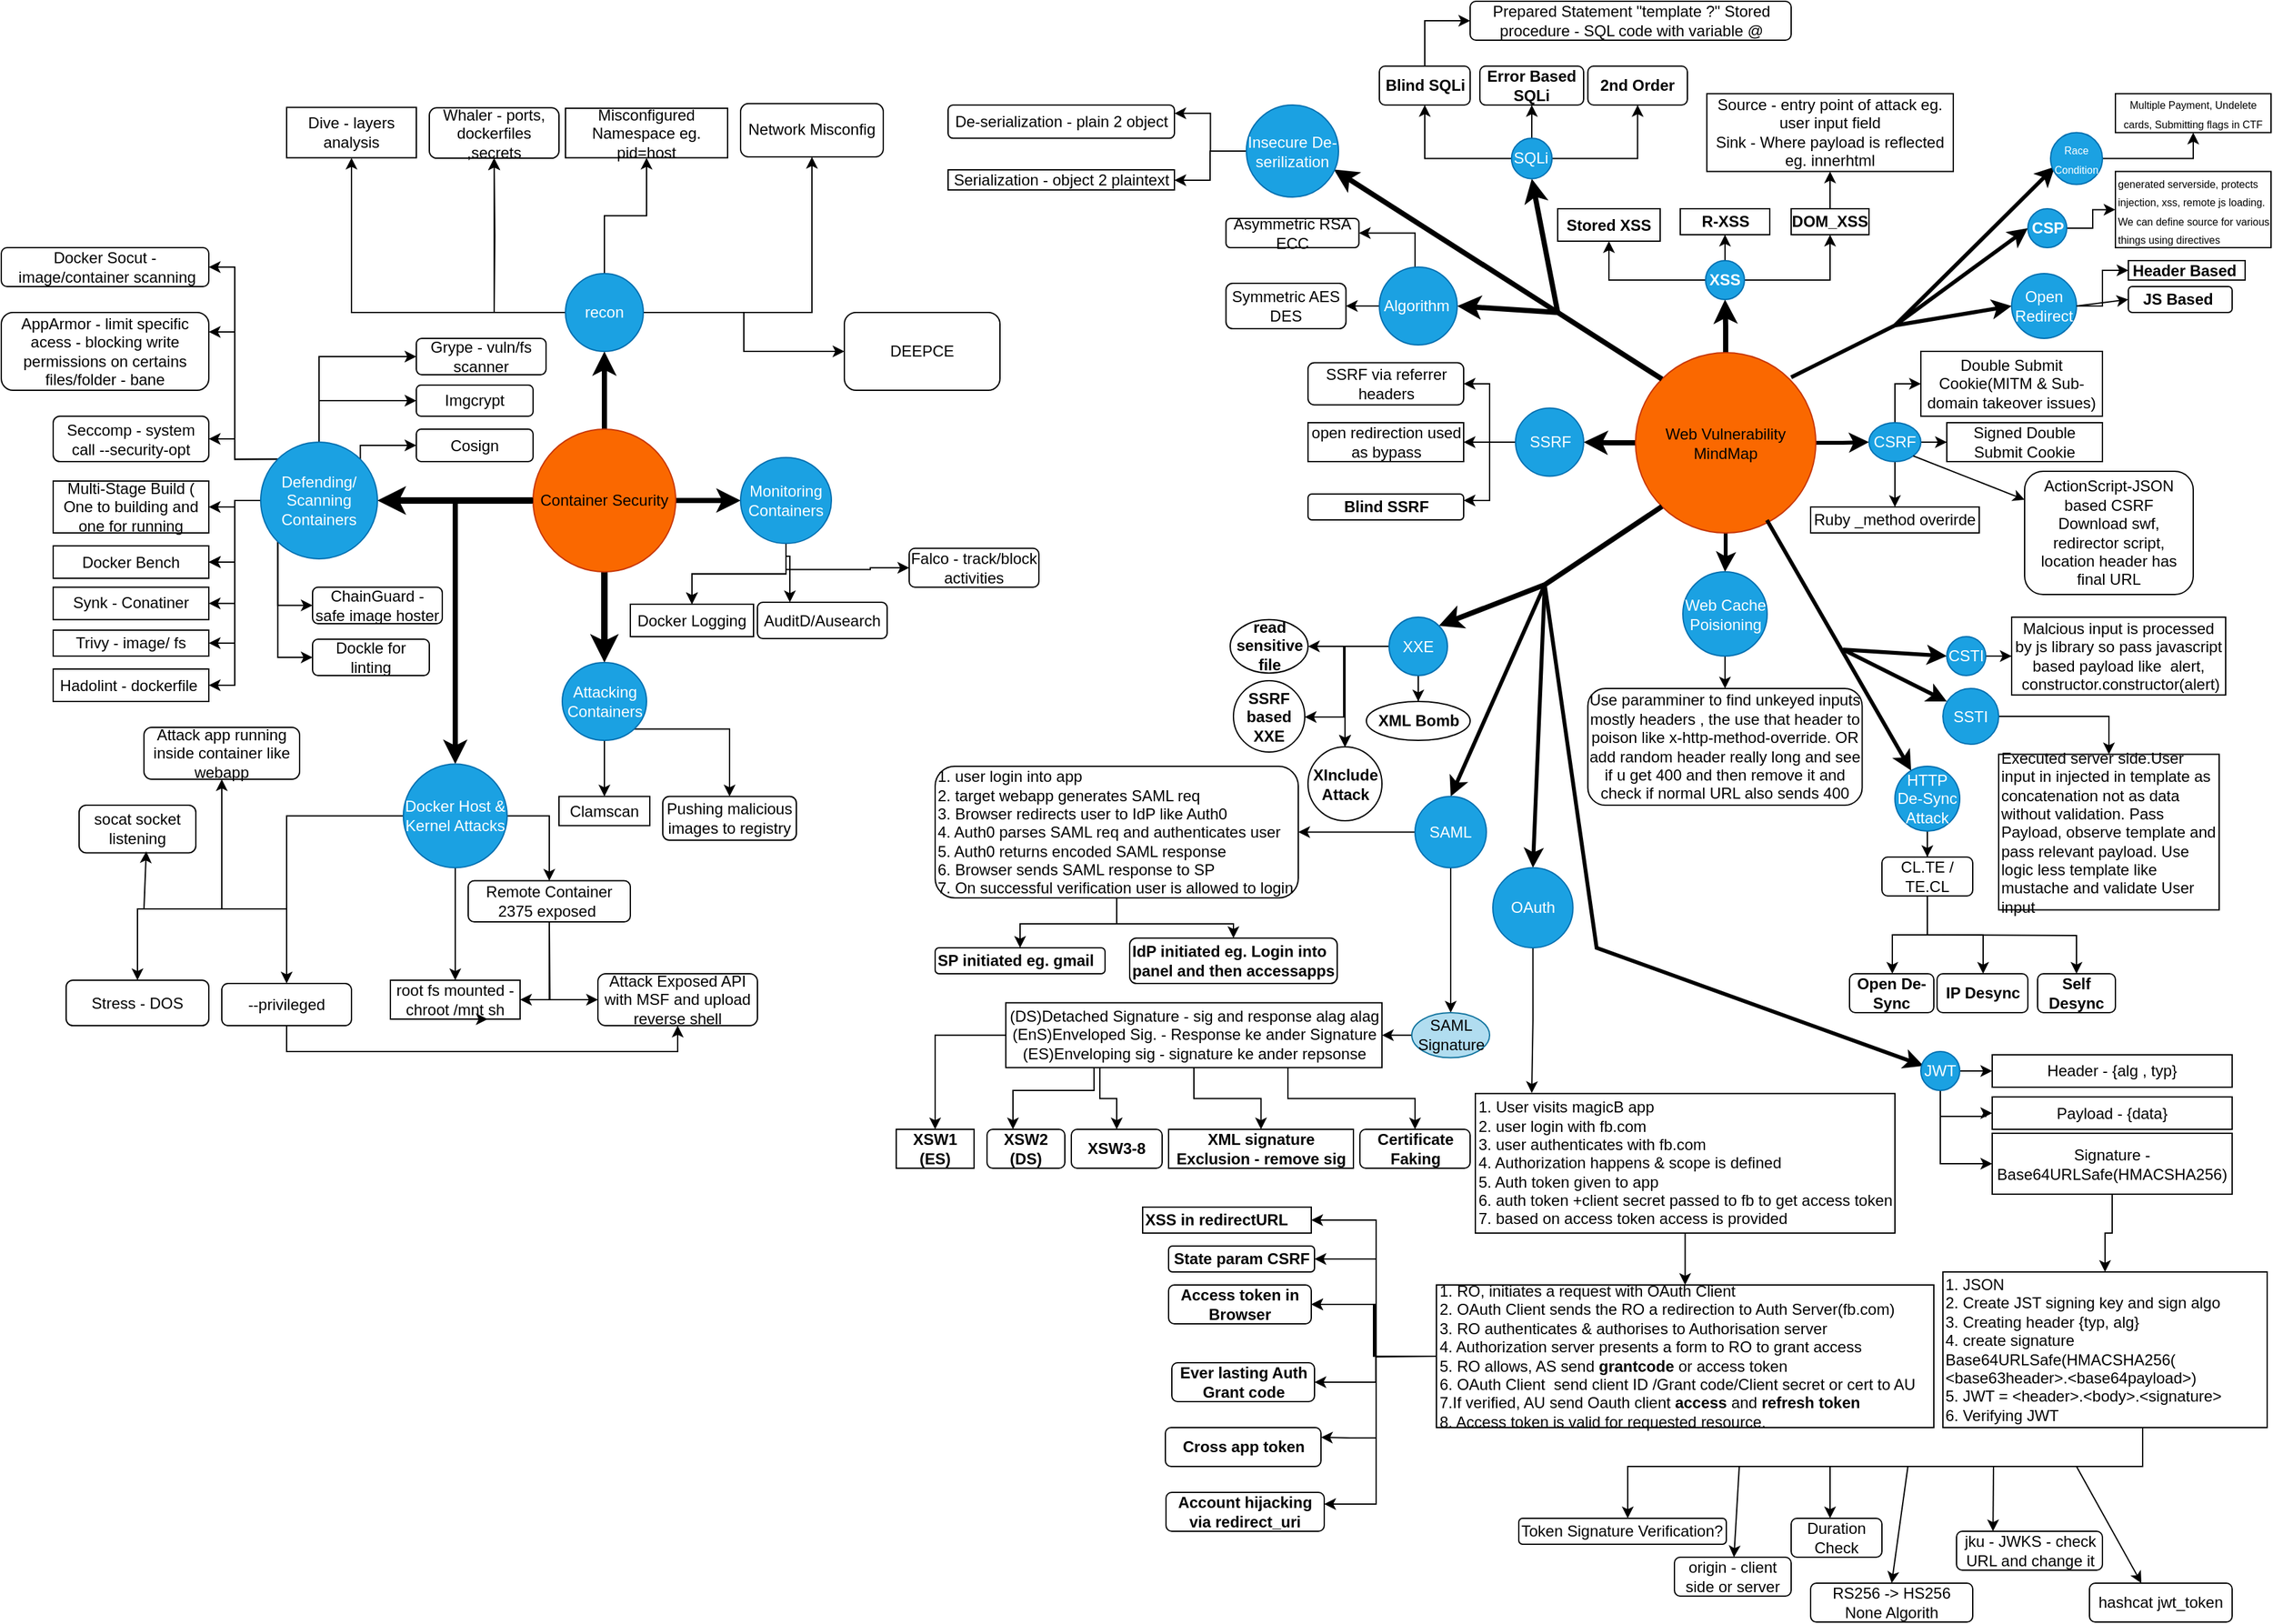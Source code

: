 <mxfile version="24.7.6">
  <diagram name="Page-1" id="LwCmUqF6IoyyQt3CyeHW">
    <mxGraphModel dx="3244" dy="1078" grid="1" gridSize="10" guides="1" tooltips="1" connect="1" arrows="1" fold="1" page="1" pageScale="1" pageWidth="827" pageHeight="1169" math="0" shadow="0">
      <root>
        <mxCell id="0" />
        <mxCell id="1" parent="0" />
        <mxCell id="KAnZ7Fa2tKtf9aKGgKf9-2" value="" style="edgeStyle=orthogonalEdgeStyle;rounded=0;orthogonalLoop=1;jettySize=auto;html=1;strokeWidth=4;" parent="1" source="KAnZ7Fa2tKtf9aKGgKf9-5" target="KAnZ7Fa2tKtf9aKGgKf9-9" edge="1">
          <mxGeometry relative="1" as="geometry" />
        </mxCell>
        <mxCell id="KAnZ7Fa2tKtf9aKGgKf9-3" value="" style="edgeStyle=orthogonalEdgeStyle;rounded=0;orthogonalLoop=1;jettySize=auto;html=1;strokeWidth=3;" parent="1" source="KAnZ7Fa2tKtf9aKGgKf9-5" target="KAnZ7Fa2tKtf9aKGgKf9-18" edge="1">
          <mxGeometry relative="1" as="geometry" />
        </mxCell>
        <mxCell id="KAnZ7Fa2tKtf9aKGgKf9-4" value="" style="edgeStyle=orthogonalEdgeStyle;rounded=0;orthogonalLoop=1;jettySize=auto;html=1;strokeWidth=4;" parent="1" source="KAnZ7Fa2tKtf9aKGgKf9-5" target="KAnZ7Fa2tKtf9aKGgKf9-41" edge="1">
          <mxGeometry relative="1" as="geometry" />
        </mxCell>
        <mxCell id="9dKirbcF9FzAmbWhTHuT-2" value="" style="edgeStyle=orthogonalEdgeStyle;rounded=0;orthogonalLoop=1;jettySize=auto;html=1;strokeWidth=3;" parent="1" source="KAnZ7Fa2tKtf9aKGgKf9-5" target="9dKirbcF9FzAmbWhTHuT-1" edge="1">
          <mxGeometry relative="1" as="geometry" />
        </mxCell>
        <mxCell id="KAnZ7Fa2tKtf9aKGgKf9-5" value="Web Vulnerability MindMap" style="ellipse;whiteSpace=wrap;html=1;aspect=fixed;fillColor=#fa6800;fontColor=#000000;strokeColor=#C73500;" parent="1" vertex="1">
          <mxGeometry x="330" y="281" width="139" height="139" as="geometry" />
        </mxCell>
        <mxCell id="KAnZ7Fa2tKtf9aKGgKf9-6" value="" style="edgeStyle=orthogonalEdgeStyle;rounded=0;orthogonalLoop=1;jettySize=auto;html=1;" parent="1" source="KAnZ7Fa2tKtf9aKGgKf9-9" target="KAnZ7Fa2tKtf9aKGgKf9-10" edge="1">
          <mxGeometry relative="1" as="geometry" />
        </mxCell>
        <mxCell id="KAnZ7Fa2tKtf9aKGgKf9-7" value="" style="edgeStyle=orthogonalEdgeStyle;rounded=0;orthogonalLoop=1;jettySize=auto;html=1;" parent="1" source="KAnZ7Fa2tKtf9aKGgKf9-9" target="KAnZ7Fa2tKtf9aKGgKf9-12" edge="1">
          <mxGeometry relative="1" as="geometry" />
        </mxCell>
        <mxCell id="KAnZ7Fa2tKtf9aKGgKf9-8" value="" style="edgeStyle=orthogonalEdgeStyle;rounded=0;orthogonalLoop=1;jettySize=auto;html=1;" parent="1" source="KAnZ7Fa2tKtf9aKGgKf9-9" target="KAnZ7Fa2tKtf9aKGgKf9-13" edge="1">
          <mxGeometry relative="1" as="geometry" />
        </mxCell>
        <mxCell id="KAnZ7Fa2tKtf9aKGgKf9-9" value="&lt;b&gt;XSS&lt;/b&gt;" style="ellipse;whiteSpace=wrap;html=1;aspect=fixed;fillColor=#1ba1e2;fontColor=#ffffff;strokeColor=#006EAF;" parent="1" vertex="1">
          <mxGeometry x="384" y="210" width="30" height="30" as="geometry" />
        </mxCell>
        <mxCell id="KAnZ7Fa2tKtf9aKGgKf9-10" value="&lt;b&gt;R-XSS&lt;/b&gt;" style="whiteSpace=wrap;html=1;" parent="1" vertex="1">
          <mxGeometry x="364.5" y="170" width="69" height="20" as="geometry" />
        </mxCell>
        <mxCell id="KAnZ7Fa2tKtf9aKGgKf9-11" value="" style="edgeStyle=orthogonalEdgeStyle;rounded=0;orthogonalLoop=1;jettySize=auto;html=1;" parent="1" source="KAnZ7Fa2tKtf9aKGgKf9-12" target="KAnZ7Fa2tKtf9aKGgKf9-14" edge="1">
          <mxGeometry relative="1" as="geometry" />
        </mxCell>
        <mxCell id="KAnZ7Fa2tKtf9aKGgKf9-12" value="&lt;b&gt;DOM_XSS&lt;/b&gt;" style="whiteSpace=wrap;html=1;" parent="1" vertex="1">
          <mxGeometry x="450" y="170" width="60" height="20" as="geometry" />
        </mxCell>
        <mxCell id="KAnZ7Fa2tKtf9aKGgKf9-13" value="&lt;b&gt;Stored XSS&lt;/b&gt;" style="whiteSpace=wrap;html=1;" parent="1" vertex="1">
          <mxGeometry x="270" y="170" width="79" height="25" as="geometry" />
        </mxCell>
        <mxCell id="KAnZ7Fa2tKtf9aKGgKf9-14" value="&lt;font style=&quot;font-size: 12px;&quot;&gt;Source - entry point of attack eg. user input field&lt;/font&gt;&lt;div&gt;&lt;font style=&quot;font-size: 12px;&quot;&gt;Sink - Where payload is reflected eg. innerhtml&lt;/font&gt;&lt;/div&gt;" style="whiteSpace=wrap;html=1;" parent="1" vertex="1">
          <mxGeometry x="385" y="81.25" width="190" height="60" as="geometry" />
        </mxCell>
        <mxCell id="KAnZ7Fa2tKtf9aKGgKf9-15" value="" style="edgeStyle=orthogonalEdgeStyle;rounded=0;orthogonalLoop=1;jettySize=auto;html=1;entryX=0;entryY=0.5;entryDx=0;entryDy=0;" parent="1" source="KAnZ7Fa2tKtf9aKGgKf9-18" target="KAnZ7Fa2tKtf9aKGgKf9-19" edge="1">
          <mxGeometry relative="1" as="geometry" />
        </mxCell>
        <mxCell id="KAnZ7Fa2tKtf9aKGgKf9-16" value="" style="edgeStyle=orthogonalEdgeStyle;rounded=0;orthogonalLoop=1;jettySize=auto;html=1;" parent="1" source="KAnZ7Fa2tKtf9aKGgKf9-18" target="KAnZ7Fa2tKtf9aKGgKf9-20" edge="1">
          <mxGeometry relative="1" as="geometry" />
        </mxCell>
        <mxCell id="KAnZ7Fa2tKtf9aKGgKf9-17" value="" style="edgeStyle=orthogonalEdgeStyle;rounded=0;orthogonalLoop=1;jettySize=auto;html=1;" parent="1" source="KAnZ7Fa2tKtf9aKGgKf9-18" target="KAnZ7Fa2tKtf9aKGgKf9-21" edge="1">
          <mxGeometry relative="1" as="geometry" />
        </mxCell>
        <mxCell id="KAnZ7Fa2tKtf9aKGgKf9-18" value="CSRF" style="ellipse;whiteSpace=wrap;html=1;fillColor=#1ba1e2;fontColor=#ffffff;strokeColor=#006EAF;" parent="1" vertex="1">
          <mxGeometry x="510" y="335" width="40" height="30" as="geometry" />
        </mxCell>
        <mxCell id="KAnZ7Fa2tKtf9aKGgKf9-19" value="Double Submit Cookie(MITM &amp;amp; Sub-domain takeover issues)" style="whiteSpace=wrap;html=1;" parent="1" vertex="1">
          <mxGeometry x="550" y="280" width="140" height="50" as="geometry" />
        </mxCell>
        <mxCell id="KAnZ7Fa2tKtf9aKGgKf9-20" value="Signed Double Submit Cookie" style="whiteSpace=wrap;html=1;" parent="1" vertex="1">
          <mxGeometry x="570" y="335" width="120" height="30" as="geometry" />
        </mxCell>
        <mxCell id="KAnZ7Fa2tKtf9aKGgKf9-21" value="Ruby _method overirde" style="whiteSpace=wrap;html=1;" parent="1" vertex="1">
          <mxGeometry x="465" y="400" width="130" height="20" as="geometry" />
        </mxCell>
        <mxCell id="KAnZ7Fa2tKtf9aKGgKf9-22" value="" style="endArrow=classic;html=1;rounded=0;exitX=1;exitY=1;exitDx=0;exitDy=0;" parent="1" source="KAnZ7Fa2tKtf9aKGgKf9-18" target="KAnZ7Fa2tKtf9aKGgKf9-23" edge="1">
          <mxGeometry width="50" height="50" relative="1" as="geometry">
            <mxPoint x="390" y="350" as="sourcePoint" />
            <mxPoint x="630" y="400" as="targetPoint" />
          </mxGeometry>
        </mxCell>
        <mxCell id="KAnZ7Fa2tKtf9aKGgKf9-23" value="ActionScript-JSON based CSRF&lt;div&gt;Download swf, redirector script, location header has final URL&lt;/div&gt;" style="rounded=1;whiteSpace=wrap;html=1;" parent="1" vertex="1">
          <mxGeometry x="630" y="372.5" width="130" height="95" as="geometry" />
        </mxCell>
        <mxCell id="KAnZ7Fa2tKtf9aKGgKf9-24" value="" style="endArrow=classic;html=1;rounded=0;entryX=0;entryY=0.5;entryDx=0;entryDy=0;strokeWidth=3;" parent="1" target="KAnZ7Fa2tKtf9aKGgKf9-26" edge="1">
          <mxGeometry width="50" height="50" relative="1" as="geometry">
            <mxPoint x="450" y="300" as="sourcePoint" />
            <mxPoint x="540" y="230" as="targetPoint" />
            <Array as="points">
              <mxPoint x="530" y="260" />
            </Array>
          </mxGeometry>
        </mxCell>
        <mxCell id="KAnZ7Fa2tKtf9aKGgKf9-25" value="" style="edgeStyle=orthogonalEdgeStyle;rounded=0;orthogonalLoop=1;jettySize=auto;html=1;" parent="1" source="KAnZ7Fa2tKtf9aKGgKf9-26" target="KAnZ7Fa2tKtf9aKGgKf9-27" edge="1">
          <mxGeometry relative="1" as="geometry" />
        </mxCell>
        <mxCell id="KAnZ7Fa2tKtf9aKGgKf9-26" value="Open Redirect" style="ellipse;whiteSpace=wrap;html=1;aspect=fixed;fillColor=#1ba1e2;fontColor=#ffffff;strokeColor=#006EAF;" parent="1" vertex="1">
          <mxGeometry x="620" y="220" width="50" height="50" as="geometry" />
        </mxCell>
        <mxCell id="KAnZ7Fa2tKtf9aKGgKf9-27" value="&lt;b&gt;Header Based&amp;nbsp;&lt;/b&gt;" style="whiteSpace=wrap;html=1;" parent="1" vertex="1">
          <mxGeometry x="710" y="210" width="90" height="15" as="geometry" />
        </mxCell>
        <mxCell id="KAnZ7Fa2tKtf9aKGgKf9-28" value="" style="endArrow=classic;html=1;rounded=0;exitX=1;exitY=0.5;exitDx=0;exitDy=0;entryX=0;entryY=0.5;entryDx=0;entryDy=0;" parent="1" source="KAnZ7Fa2tKtf9aKGgKf9-26" target="KAnZ7Fa2tKtf9aKGgKf9-29" edge="1">
          <mxGeometry width="50" height="50" relative="1" as="geometry">
            <mxPoint x="500" y="280" as="sourcePoint" />
            <mxPoint x="700" y="238" as="targetPoint" />
          </mxGeometry>
        </mxCell>
        <mxCell id="KAnZ7Fa2tKtf9aKGgKf9-29" value="&lt;b&gt;JS Based&amp;nbsp;&lt;/b&gt;" style="rounded=1;whiteSpace=wrap;html=1;" parent="1" vertex="1">
          <mxGeometry x="710" y="230" width="80" height="20" as="geometry" />
        </mxCell>
        <mxCell id="KAnZ7Fa2tKtf9aKGgKf9-30" value="" style="endArrow=classic;html=1;rounded=0;entryX=0;entryY=0.5;entryDx=0;entryDy=0;strokeWidth=3;" parent="1" target="KAnZ7Fa2tKtf9aKGgKf9-32" edge="1">
          <mxGeometry width="50" height="50" relative="1" as="geometry">
            <mxPoint x="530" y="260" as="sourcePoint" />
            <mxPoint x="650" y="150" as="targetPoint" />
          </mxGeometry>
        </mxCell>
        <mxCell id="KAnZ7Fa2tKtf9aKGgKf9-31" value="" style="edgeStyle=orthogonalEdgeStyle;rounded=0;orthogonalLoop=1;jettySize=auto;html=1;" parent="1" source="KAnZ7Fa2tKtf9aKGgKf9-32" target="KAnZ7Fa2tKtf9aKGgKf9-33" edge="1">
          <mxGeometry relative="1" as="geometry" />
        </mxCell>
        <mxCell id="KAnZ7Fa2tKtf9aKGgKf9-32" value="&lt;b&gt;CSP&lt;/b&gt;" style="ellipse;whiteSpace=wrap;html=1;aspect=fixed;fillColor=#1ba1e2;fontColor=#ffffff;strokeColor=#006EAF;" parent="1" vertex="1">
          <mxGeometry x="632.5" y="170" width="30" height="30" as="geometry" />
        </mxCell>
        <mxCell id="KAnZ7Fa2tKtf9aKGgKf9-33" value="&lt;font style=&quot;font-size: 8px;&quot;&gt;generated serverside, protects injection, xss, remote js loading. We can define source for various things using directives&lt;/font&gt;" style="whiteSpace=wrap;html=1;align=left;" parent="1" vertex="1">
          <mxGeometry x="700" y="141.25" width="120" height="58.75" as="geometry" />
        </mxCell>
        <mxCell id="KAnZ7Fa2tKtf9aKGgKf9-34" value="" style="endArrow=classic;html=1;rounded=0;entryX=0.083;entryY=0.658;entryDx=0;entryDy=0;entryPerimeter=0;strokeWidth=3;" parent="1" target="KAnZ7Fa2tKtf9aKGgKf9-36" edge="1">
          <mxGeometry width="50" height="50" relative="1" as="geometry">
            <mxPoint x="530" y="260" as="sourcePoint" />
            <mxPoint x="650" y="150" as="targetPoint" />
          </mxGeometry>
        </mxCell>
        <mxCell id="KAnZ7Fa2tKtf9aKGgKf9-35" style="edgeStyle=orthogonalEdgeStyle;rounded=0;orthogonalLoop=1;jettySize=auto;html=1;entryX=0.5;entryY=1;entryDx=0;entryDy=0;" parent="1" source="KAnZ7Fa2tKtf9aKGgKf9-36" target="KAnZ7Fa2tKtf9aKGgKf9-37" edge="1">
          <mxGeometry relative="1" as="geometry" />
        </mxCell>
        <mxCell id="KAnZ7Fa2tKtf9aKGgKf9-36" value="&lt;font style=&quot;font-size: 8px;&quot;&gt;Race Condition&lt;/font&gt;" style="ellipse;whiteSpace=wrap;html=1;aspect=fixed;fillColor=#1ba1e2;fontColor=#ffffff;strokeColor=#006EAF;" parent="1" vertex="1">
          <mxGeometry x="650" y="111.25" width="40" height="40" as="geometry" />
        </mxCell>
        <mxCell id="KAnZ7Fa2tKtf9aKGgKf9-37" value="&lt;font style=&quot;font-size: 8px;&quot;&gt;Multiple Payment, Undelete cards, Submitting flags in CTF&lt;/font&gt;" style="whiteSpace=wrap;html=1;" parent="1" vertex="1">
          <mxGeometry x="700" y="81.25" width="120" height="30" as="geometry" />
        </mxCell>
        <mxCell id="KAnZ7Fa2tKtf9aKGgKf9-38" value="" style="edgeStyle=orthogonalEdgeStyle;rounded=0;orthogonalLoop=1;jettySize=auto;html=1;" parent="1" source="KAnZ7Fa2tKtf9aKGgKf9-41" target="KAnZ7Fa2tKtf9aKGgKf9-42" edge="1">
          <mxGeometry relative="1" as="geometry" />
        </mxCell>
        <mxCell id="KAnZ7Fa2tKtf9aKGgKf9-39" value="" style="edgeStyle=orthogonalEdgeStyle;rounded=0;orthogonalLoop=1;jettySize=auto;html=1;entryX=1;entryY=0.25;entryDx=0;entryDy=0;" parent="1" source="KAnZ7Fa2tKtf9aKGgKf9-41" target="KAnZ7Fa2tKtf9aKGgKf9-43" edge="1">
          <mxGeometry relative="1" as="geometry" />
        </mxCell>
        <mxCell id="KAnZ7Fa2tKtf9aKGgKf9-40" value="" style="edgeStyle=orthogonalEdgeStyle;rounded=0;orthogonalLoop=1;jettySize=auto;html=1;entryX=1;entryY=0.5;entryDx=0;entryDy=0;" parent="1" source="KAnZ7Fa2tKtf9aKGgKf9-41" target="KAnZ7Fa2tKtf9aKGgKf9-44" edge="1">
          <mxGeometry relative="1" as="geometry" />
        </mxCell>
        <mxCell id="KAnZ7Fa2tKtf9aKGgKf9-41" value="SSRF" style="ellipse;whiteSpace=wrap;html=1;aspect=fixed;fillColor=#1ba1e2;fontColor=#ffffff;strokeColor=#006EAF;" parent="1" vertex="1">
          <mxGeometry x="237.51" y="323.75" width="52.5" height="52.5" as="geometry" />
        </mxCell>
        <mxCell id="KAnZ7Fa2tKtf9aKGgKf9-42" value="open redirection used as bypass" style="whiteSpace=wrap;html=1;" parent="1" vertex="1">
          <mxGeometry x="77.5" y="335" width="120" height="30" as="geometry" />
        </mxCell>
        <mxCell id="KAnZ7Fa2tKtf9aKGgKf9-43" value="&lt;b&gt;Blind SSRF&lt;/b&gt;" style="rounded=1;whiteSpace=wrap;html=1;" parent="1" vertex="1">
          <mxGeometry x="77.5" y="390" width="120" height="20" as="geometry" />
        </mxCell>
        <mxCell id="KAnZ7Fa2tKtf9aKGgKf9-44" value="SSRF via referrer headers" style="rounded=1;whiteSpace=wrap;html=1;" parent="1" vertex="1">
          <mxGeometry x="77.5" y="288.75" width="120" height="32.5" as="geometry" />
        </mxCell>
        <mxCell id="9dKirbcF9FzAmbWhTHuT-4" value="" style="edgeStyle=orthogonalEdgeStyle;rounded=0;orthogonalLoop=1;jettySize=auto;html=1;" parent="1" source="9dKirbcF9FzAmbWhTHuT-1" target="9dKirbcF9FzAmbWhTHuT-3" edge="1">
          <mxGeometry relative="1" as="geometry" />
        </mxCell>
        <mxCell id="9dKirbcF9FzAmbWhTHuT-1" value="Web Cache Poisioning" style="ellipse;whiteSpace=wrap;html=1;aspect=fixed;fillColor=#1ba1e2;fontColor=#ffffff;strokeColor=#006EAF;" parent="1" vertex="1">
          <mxGeometry x="366.5" y="450" width="65" height="65" as="geometry" />
        </mxCell>
        <mxCell id="9dKirbcF9FzAmbWhTHuT-3" value="Use paramminer to find unkeyed inputs mostly headers , the use that header to poison like x-http-method-override. OR add random header really long and see if u get 400 and then remove it and check if normal URL also sends 400" style="rounded=1;whiteSpace=wrap;html=1;" parent="1" vertex="1">
          <mxGeometry x="293.25" y="540" width="211.5" height="90" as="geometry" />
        </mxCell>
        <mxCell id="9dKirbcF9FzAmbWhTHuT-5" value="" style="endArrow=classic;html=1;rounded=0;exitX=0.729;exitY=0.929;exitDx=0;exitDy=0;exitPerimeter=0;strokeWidth=3;" parent="1" source="KAnZ7Fa2tKtf9aKGgKf9-5" target="9dKirbcF9FzAmbWhTHuT-6" edge="1">
          <mxGeometry width="50" height="50" relative="1" as="geometry">
            <mxPoint x="390" y="470" as="sourcePoint" />
            <mxPoint x="570" y="640" as="targetPoint" />
          </mxGeometry>
        </mxCell>
        <mxCell id="9dKirbcF9FzAmbWhTHuT-8" value="" style="edgeStyle=orthogonalEdgeStyle;rounded=0;orthogonalLoop=1;jettySize=auto;html=1;" parent="1" source="9dKirbcF9FzAmbWhTHuT-6" target="9dKirbcF9FzAmbWhTHuT-7" edge="1">
          <mxGeometry relative="1" as="geometry" />
        </mxCell>
        <mxCell id="9dKirbcF9FzAmbWhTHuT-6" value="HTTP De-Sync Attack" style="ellipse;whiteSpace=wrap;html=1;aspect=fixed;fillColor=#1ba1e2;fontColor=#ffffff;strokeColor=#006EAF;" parent="1" vertex="1">
          <mxGeometry x="530" y="600" width="50" height="50" as="geometry" />
        </mxCell>
        <mxCell id="9dKirbcF9FzAmbWhTHuT-15" value="" style="edgeStyle=orthogonalEdgeStyle;rounded=0;orthogonalLoop=1;jettySize=auto;html=1;" parent="1" source="9dKirbcF9FzAmbWhTHuT-7" target="9dKirbcF9FzAmbWhTHuT-14" edge="1">
          <mxGeometry relative="1" as="geometry">
            <Array as="points">
              <mxPoint x="555" y="730" />
              <mxPoint x="528" y="730" />
            </Array>
          </mxGeometry>
        </mxCell>
        <mxCell id="9dKirbcF9FzAmbWhTHuT-16" style="edgeStyle=orthogonalEdgeStyle;rounded=0;orthogonalLoop=1;jettySize=auto;html=1;" parent="1" source="9dKirbcF9FzAmbWhTHuT-7" target="9dKirbcF9FzAmbWhTHuT-17" edge="1">
          <mxGeometry relative="1" as="geometry">
            <mxPoint x="590" y="760" as="targetPoint" />
            <Array as="points">
              <mxPoint x="555" y="730" />
              <mxPoint x="598" y="730" />
            </Array>
          </mxGeometry>
        </mxCell>
        <mxCell id="9dKirbcF9FzAmbWhTHuT-19" value="" style="edgeStyle=orthogonalEdgeStyle;rounded=0;orthogonalLoop=1;jettySize=auto;html=1;" parent="1" target="9dKirbcF9FzAmbWhTHuT-18" edge="1">
          <mxGeometry relative="1" as="geometry">
            <mxPoint x="550" y="730" as="sourcePoint" />
          </mxGeometry>
        </mxCell>
        <mxCell id="9dKirbcF9FzAmbWhTHuT-7" value="CL.TE / TE.CL" style="rounded=1;whiteSpace=wrap;html=1;" parent="1" vertex="1">
          <mxGeometry x="520" y="670" width="70" height="30" as="geometry" />
        </mxCell>
        <mxCell id="9dKirbcF9FzAmbWhTHuT-14" value="&lt;b&gt;Open De-Sync&lt;/b&gt;" style="whiteSpace=wrap;html=1;rounded=1;" parent="1" vertex="1">
          <mxGeometry x="495" y="760" width="65" height="30" as="geometry" />
        </mxCell>
        <mxCell id="9dKirbcF9FzAmbWhTHuT-17" value="&lt;b&gt;IP Desync&lt;/b&gt;" style="rounded=1;whiteSpace=wrap;html=1;" parent="1" vertex="1">
          <mxGeometry x="562.5" y="760" width="70" height="30" as="geometry" />
        </mxCell>
        <mxCell id="9dKirbcF9FzAmbWhTHuT-18" value="&lt;b&gt;Self Desync&lt;/b&gt;" style="whiteSpace=wrap;html=1;rounded=1;" parent="1" vertex="1">
          <mxGeometry x="640" y="760" width="60" height="30" as="geometry" />
        </mxCell>
        <mxCell id="9dKirbcF9FzAmbWhTHuT-20" value="" style="endArrow=classic;html=1;rounded=0;entryX=0.07;entryY=0.233;entryDx=0;entryDy=0;entryPerimeter=0;strokeWidth=3;" parent="1" target="9dKirbcF9FzAmbWhTHuT-21" edge="1">
          <mxGeometry width="50" height="50" relative="1" as="geometry">
            <mxPoint x="490" y="510" as="sourcePoint" />
            <mxPoint x="570" y="550" as="targetPoint" />
          </mxGeometry>
        </mxCell>
        <mxCell id="9dKirbcF9FzAmbWhTHuT-23" value="" style="edgeStyle=orthogonalEdgeStyle;rounded=0;orthogonalLoop=1;jettySize=auto;html=1;exitX=1;exitY=0.5;exitDx=0;exitDy=0;" parent="1" source="9dKirbcF9FzAmbWhTHuT-21" target="9dKirbcF9FzAmbWhTHuT-22" edge="1">
          <mxGeometry relative="1" as="geometry" />
        </mxCell>
        <mxCell id="9dKirbcF9FzAmbWhTHuT-21" value="SSTI" style="ellipse;whiteSpace=wrap;html=1;aspect=fixed;fillColor=#1ba1e2;fontColor=#ffffff;strokeColor=#006EAF;" parent="1" vertex="1">
          <mxGeometry x="567" y="540" width="43" height="43" as="geometry" />
        </mxCell>
        <mxCell id="9dKirbcF9FzAmbWhTHuT-22" value="Executed server side.User input in injected in template as concatenation not as data without validation. Pass Payload, observe template and pass relevant payload. Use logic less template like mustache and validate User input" style="whiteSpace=wrap;html=1;align=left;" parent="1" vertex="1">
          <mxGeometry x="610" y="590.75" width="170" height="120" as="geometry" />
        </mxCell>
        <mxCell id="9dKirbcF9FzAmbWhTHuT-25" value="" style="endArrow=classic;html=1;rounded=0;entryX=0;entryY=0.5;entryDx=0;entryDy=0;strokeWidth=3;" parent="1" target="9dKirbcF9FzAmbWhTHuT-26" edge="1">
          <mxGeometry width="50" height="50" relative="1" as="geometry">
            <mxPoint x="490" y="510" as="sourcePoint" />
            <mxPoint x="570" y="510" as="targetPoint" />
          </mxGeometry>
        </mxCell>
        <mxCell id="9dKirbcF9FzAmbWhTHuT-32" value="" style="edgeStyle=orthogonalEdgeStyle;rounded=0;orthogonalLoop=1;jettySize=auto;html=1;" parent="1" source="9dKirbcF9FzAmbWhTHuT-26" target="9dKirbcF9FzAmbWhTHuT-31" edge="1">
          <mxGeometry relative="1" as="geometry" />
        </mxCell>
        <mxCell id="9dKirbcF9FzAmbWhTHuT-26" value="CSTI" style="ellipse;whiteSpace=wrap;html=1;aspect=fixed;fillColor=#1ba1e2;fontColor=#ffffff;strokeColor=#006EAF;" parent="1" vertex="1">
          <mxGeometry x="570" y="500" width="30" height="30" as="geometry" />
        </mxCell>
        <mxCell id="9dKirbcF9FzAmbWhTHuT-31" value="Malcious input is processed by js library so pass javascript based payload like &amp;nbsp;alert, &amp;nbsp;constructor.constructor(alert)" style="whiteSpace=wrap;html=1;" parent="1" vertex="1">
          <mxGeometry x="620" y="485" width="165" height="60" as="geometry" />
        </mxCell>
        <mxCell id="9dKirbcF9FzAmbWhTHuT-34" value="" style="endArrow=classic;html=1;rounded=0;exitX=0;exitY=1;exitDx=0;exitDy=0;entryX=1;entryY=0;entryDx=0;entryDy=0;strokeWidth=4;" parent="1" source="KAnZ7Fa2tKtf9aKGgKf9-5" target="9dKirbcF9FzAmbWhTHuT-36" edge="1">
          <mxGeometry width="50" height="50" relative="1" as="geometry">
            <mxPoint x="180" y="530" as="sourcePoint" />
            <mxPoint x="160" y="530" as="targetPoint" />
            <Array as="points">
              <mxPoint x="260" y="460" />
            </Array>
          </mxGeometry>
        </mxCell>
        <mxCell id="9dKirbcF9FzAmbWhTHuT-38" value="" style="edgeStyle=orthogonalEdgeStyle;rounded=0;orthogonalLoop=1;jettySize=auto;html=1;" parent="1" source="9dKirbcF9FzAmbWhTHuT-36" target="9dKirbcF9FzAmbWhTHuT-37" edge="1">
          <mxGeometry relative="1" as="geometry" />
        </mxCell>
        <mxCell id="9dKirbcF9FzAmbWhTHuT-40" value="" style="edgeStyle=orthogonalEdgeStyle;rounded=0;orthogonalLoop=1;jettySize=auto;html=1;" parent="1" source="9dKirbcF9FzAmbWhTHuT-36" target="9dKirbcF9FzAmbWhTHuT-39" edge="1">
          <mxGeometry relative="1" as="geometry">
            <Array as="points">
              <mxPoint x="105" y="508" />
              <mxPoint x="105" y="562" />
            </Array>
          </mxGeometry>
        </mxCell>
        <mxCell id="9dKirbcF9FzAmbWhTHuT-43" style="edgeStyle=orthogonalEdgeStyle;rounded=0;orthogonalLoop=1;jettySize=auto;html=1;entryX=0.5;entryY=0;entryDx=0;entryDy=0;" parent="1" source="9dKirbcF9FzAmbWhTHuT-36" target="9dKirbcF9FzAmbWhTHuT-44" edge="1">
          <mxGeometry relative="1" as="geometry">
            <mxPoint x="110" y="610" as="targetPoint" />
          </mxGeometry>
        </mxCell>
        <mxCell id="9dKirbcF9FzAmbWhTHuT-46" value="" style="edgeStyle=orthogonalEdgeStyle;rounded=0;orthogonalLoop=1;jettySize=auto;html=1;" parent="1" source="9dKirbcF9FzAmbWhTHuT-36" target="9dKirbcF9FzAmbWhTHuT-44" edge="1">
          <mxGeometry relative="1" as="geometry" />
        </mxCell>
        <mxCell id="9dKirbcF9FzAmbWhTHuT-47" value="" style="edgeStyle=orthogonalEdgeStyle;rounded=0;orthogonalLoop=1;jettySize=auto;html=1;" parent="1" source="9dKirbcF9FzAmbWhTHuT-36" target="9dKirbcF9FzAmbWhTHuT-44" edge="1">
          <mxGeometry relative="1" as="geometry" />
        </mxCell>
        <mxCell id="9dKirbcF9FzAmbWhTHuT-48" value="" style="edgeStyle=orthogonalEdgeStyle;rounded=0;orthogonalLoop=1;jettySize=auto;html=1;" parent="1" source="9dKirbcF9FzAmbWhTHuT-36" target="9dKirbcF9FzAmbWhTHuT-44" edge="1">
          <mxGeometry relative="1" as="geometry" />
        </mxCell>
        <mxCell id="9dKirbcF9FzAmbWhTHuT-50" value="" style="edgeStyle=orthogonalEdgeStyle;rounded=0;orthogonalLoop=1;jettySize=auto;html=1;" parent="1" source="9dKirbcF9FzAmbWhTHuT-36" target="9dKirbcF9FzAmbWhTHuT-49" edge="1">
          <mxGeometry relative="1" as="geometry" />
        </mxCell>
        <mxCell id="9dKirbcF9FzAmbWhTHuT-36" value="XXE" style="ellipse;whiteSpace=wrap;html=1;aspect=fixed;fillColor=#1ba1e2;fontColor=#ffffff;strokeColor=#006EAF;" parent="1" vertex="1">
          <mxGeometry x="140" y="485" width="45" height="45" as="geometry" />
        </mxCell>
        <mxCell id="9dKirbcF9FzAmbWhTHuT-37" value="&lt;b&gt;read sensitive file&lt;/b&gt;" style="ellipse;whiteSpace=wrap;html=1;" parent="1" vertex="1">
          <mxGeometry x="17.5" y="486.87" width="60" height="41.25" as="geometry" />
        </mxCell>
        <mxCell id="9dKirbcF9FzAmbWhTHuT-39" value="&lt;b&gt;SSRF based XXE&lt;/b&gt;" style="ellipse;whiteSpace=wrap;html=1;aspect=fixed;" parent="1" vertex="1">
          <mxGeometry x="20" y="534" width="55" height="55" as="geometry" />
        </mxCell>
        <mxCell id="9dKirbcF9FzAmbWhTHuT-44" value="&lt;b&gt;XInclude Attack&lt;/b&gt;" style="ellipse;whiteSpace=wrap;html=1;aspect=fixed;" parent="1" vertex="1">
          <mxGeometry x="77.5" y="585" width="57" height="57" as="geometry" />
        </mxCell>
        <mxCell id="9dKirbcF9FzAmbWhTHuT-49" value="&lt;b&gt;XML Bomb&lt;/b&gt;" style="ellipse;whiteSpace=wrap;html=1;" parent="1" vertex="1">
          <mxGeometry x="122.5" y="550" width="80" height="30" as="geometry" />
        </mxCell>
        <mxCell id="9dKirbcF9FzAmbWhTHuT-51" value="" style="endArrow=classic;html=1;rounded=0;entryX=0.5;entryY=0;entryDx=0;entryDy=0;strokeWidth=3;" parent="1" target="9dKirbcF9FzAmbWhTHuT-52" edge="1">
          <mxGeometry width="50" height="50" relative="1" as="geometry">
            <mxPoint x="260" y="460" as="sourcePoint" />
            <mxPoint x="200" y="650" as="targetPoint" />
          </mxGeometry>
        </mxCell>
        <mxCell id="9dKirbcF9FzAmbWhTHuT-54" value="" style="edgeStyle=orthogonalEdgeStyle;rounded=0;orthogonalLoop=1;jettySize=auto;html=1;" parent="1" source="9dKirbcF9FzAmbWhTHuT-52" target="9dKirbcF9FzAmbWhTHuT-53" edge="1">
          <mxGeometry relative="1" as="geometry" />
        </mxCell>
        <mxCell id="9dKirbcF9FzAmbWhTHuT-60" value="" style="edgeStyle=orthogonalEdgeStyle;rounded=0;orthogonalLoop=1;jettySize=auto;html=1;" parent="1" source="9dKirbcF9FzAmbWhTHuT-52" target="9dKirbcF9FzAmbWhTHuT-59" edge="1">
          <mxGeometry relative="1" as="geometry" />
        </mxCell>
        <mxCell id="9dKirbcF9FzAmbWhTHuT-52" value="SAML" style="ellipse;whiteSpace=wrap;html=1;aspect=fixed;fillColor=#1ba1e2;fontColor=#ffffff;strokeColor=#006EAF;" parent="1" vertex="1">
          <mxGeometry x="160" y="623.25" width="55" height="55" as="geometry" />
        </mxCell>
        <mxCell id="9dKirbcF9FzAmbWhTHuT-56" value="" style="edgeStyle=orthogonalEdgeStyle;rounded=0;orthogonalLoop=1;jettySize=auto;html=1;" parent="1" source="9dKirbcF9FzAmbWhTHuT-53" target="9dKirbcF9FzAmbWhTHuT-55" edge="1">
          <mxGeometry relative="1" as="geometry" />
        </mxCell>
        <mxCell id="9dKirbcF9FzAmbWhTHuT-58" value="" style="edgeStyle=orthogonalEdgeStyle;rounded=0;orthogonalLoop=1;jettySize=auto;html=1;" parent="1" source="9dKirbcF9FzAmbWhTHuT-53" target="9dKirbcF9FzAmbWhTHuT-57" edge="1">
          <mxGeometry relative="1" as="geometry" />
        </mxCell>
        <mxCell id="9dKirbcF9FzAmbWhTHuT-53" value="1. user login into app&lt;div&gt;2. target webapp generates SAML req&lt;/div&gt;&lt;div&gt;3. Browser redirects user to IdP like Auth0&lt;/div&gt;&lt;div&gt;4. Auth0 parses SAML req and authenticates user&lt;/div&gt;&lt;div&gt;5. Auth0 returns encoded SAML response&lt;/div&gt;&lt;div&gt;6. Browser sends SAML response to SP&lt;/div&gt;&lt;div&gt;7. On successful verification user is allowed to login&lt;/div&gt;" style="rounded=1;whiteSpace=wrap;html=1;align=left;" parent="1" vertex="1">
          <mxGeometry x="-210" y="600" width="280" height="101.5" as="geometry" />
        </mxCell>
        <mxCell id="9dKirbcF9FzAmbWhTHuT-55" value="&lt;b&gt;SP initiated eg. gmail&lt;/b&gt;" style="whiteSpace=wrap;html=1;align=left;rounded=1;" parent="1" vertex="1">
          <mxGeometry x="-210" y="740" width="131" height="20" as="geometry" />
        </mxCell>
        <mxCell id="9dKirbcF9FzAmbWhTHuT-57" value="&lt;b&gt;IdP initiated eg. Login into panel and then accessapps&lt;/b&gt;" style="whiteSpace=wrap;html=1;align=left;rounded=1;" parent="1" vertex="1">
          <mxGeometry x="-60" y="732.5" width="160" height="35" as="geometry" />
        </mxCell>
        <mxCell id="9dKirbcF9FzAmbWhTHuT-62" value="" style="edgeStyle=orthogonalEdgeStyle;rounded=0;orthogonalLoop=1;jettySize=auto;html=1;" parent="1" source="9dKirbcF9FzAmbWhTHuT-59" target="9dKirbcF9FzAmbWhTHuT-61" edge="1">
          <mxGeometry relative="1" as="geometry" />
        </mxCell>
        <mxCell id="9dKirbcF9FzAmbWhTHuT-59" value="SAML Signature" style="ellipse;whiteSpace=wrap;html=1;fillColor=#b1ddf0;strokeColor=#10739e;" parent="1" vertex="1">
          <mxGeometry x="157.5" y="790" width="60" height="34.75" as="geometry" />
        </mxCell>
        <mxCell id="9dKirbcF9FzAmbWhTHuT-70" value="" style="edgeStyle=orthogonalEdgeStyle;rounded=0;orthogonalLoop=1;jettySize=auto;html=1;" parent="1" source="9dKirbcF9FzAmbWhTHuT-61" target="9dKirbcF9FzAmbWhTHuT-69" edge="1">
          <mxGeometry relative="1" as="geometry" />
        </mxCell>
        <mxCell id="9dKirbcF9FzAmbWhTHuT-71" style="edgeStyle=orthogonalEdgeStyle;rounded=0;orthogonalLoop=1;jettySize=auto;html=1;exitX=0.25;exitY=1;exitDx=0;exitDy=0;entryX=0.5;entryY=0;entryDx=0;entryDy=0;" parent="1" edge="1">
          <mxGeometry relative="1" as="geometry">
            <mxPoint x="-150" y="880" as="targetPoint" />
            <mxPoint x="-87.5" y="832.37" as="sourcePoint" />
            <Array as="points">
              <mxPoint x="-87" y="850" />
              <mxPoint x="-150" y="850" />
            </Array>
          </mxGeometry>
        </mxCell>
        <mxCell id="9dKirbcF9FzAmbWhTHuT-73" style="edgeStyle=orthogonalEdgeStyle;rounded=0;orthogonalLoop=1;jettySize=auto;html=1;exitX=0.25;exitY=1;exitDx=0;exitDy=0;entryX=0.5;entryY=0;entryDx=0;entryDy=0;" parent="1" source="9dKirbcF9FzAmbWhTHuT-61" target="9dKirbcF9FzAmbWhTHuT-74" edge="1">
          <mxGeometry relative="1" as="geometry">
            <mxPoint x="-70" y="880" as="targetPoint" />
          </mxGeometry>
        </mxCell>
        <mxCell id="9dKirbcF9FzAmbWhTHuT-81" value="" style="edgeStyle=orthogonalEdgeStyle;rounded=0;orthogonalLoop=1;jettySize=auto;html=1;" parent="1" source="9dKirbcF9FzAmbWhTHuT-61" target="9dKirbcF9FzAmbWhTHuT-80" edge="1">
          <mxGeometry relative="1" as="geometry" />
        </mxCell>
        <mxCell id="9dKirbcF9FzAmbWhTHuT-84" style="edgeStyle=orthogonalEdgeStyle;rounded=0;orthogonalLoop=1;jettySize=auto;html=1;exitX=0.75;exitY=1;exitDx=0;exitDy=0;entryX=0.5;entryY=0;entryDx=0;entryDy=0;" parent="1" source="9dKirbcF9FzAmbWhTHuT-61" target="9dKirbcF9FzAmbWhTHuT-85" edge="1">
          <mxGeometry relative="1" as="geometry">
            <mxPoint x="150" y="880" as="targetPoint" />
          </mxGeometry>
        </mxCell>
        <mxCell id="9dKirbcF9FzAmbWhTHuT-61" value="(DS)Detached Signature - sig and response alag alag (EnS)Enveloped Sig. - Response ke ander Signature (ES)Enveloping sig - signature ke ander repsonse" style="whiteSpace=wrap;html=1;" parent="1" vertex="1">
          <mxGeometry x="-155.5" y="782.38" width="290" height="49.99" as="geometry" />
        </mxCell>
        <mxCell id="9dKirbcF9FzAmbWhTHuT-69" value="&lt;b&gt;XSW1 (ES)&lt;/b&gt;" style="whiteSpace=wrap;html=1;" parent="1" vertex="1">
          <mxGeometry x="-240" y="880" width="60" height="30" as="geometry" />
        </mxCell>
        <mxCell id="9dKirbcF9FzAmbWhTHuT-72" value="&lt;b&gt;XSW2 (DS)&lt;/b&gt;" style="rounded=1;whiteSpace=wrap;html=1;" parent="1" vertex="1">
          <mxGeometry x="-170" y="880" width="60" height="30" as="geometry" />
        </mxCell>
        <mxCell id="9dKirbcF9FzAmbWhTHuT-74" value="&lt;b&gt;XSW3-8&lt;/b&gt;" style="rounded=1;whiteSpace=wrap;html=1;" parent="1" vertex="1">
          <mxGeometry x="-105" y="880" width="70" height="30" as="geometry" />
        </mxCell>
        <mxCell id="9dKirbcF9FzAmbWhTHuT-80" value="&lt;b&gt;XML signature Exclusion - remove sig&lt;/b&gt;" style="whiteSpace=wrap;html=1;" parent="1" vertex="1">
          <mxGeometry x="-30" y="880" width="142.5" height="30" as="geometry" />
        </mxCell>
        <mxCell id="9dKirbcF9FzAmbWhTHuT-85" value="&lt;b&gt;Certificate Faking&lt;/b&gt;" style="rounded=1;whiteSpace=wrap;html=1;" parent="1" vertex="1">
          <mxGeometry x="117.5" y="880" width="85" height="30" as="geometry" />
        </mxCell>
        <mxCell id="9dKirbcF9FzAmbWhTHuT-86" value="" style="endArrow=classic;html=1;rounded=0;entryX=0.5;entryY=0;entryDx=0;entryDy=0;strokeWidth=3;" parent="1" target="9dKirbcF9FzAmbWhTHuT-87" edge="1">
          <mxGeometry width="50" height="50" relative="1" as="geometry">
            <mxPoint x="260" y="460" as="sourcePoint" />
            <mxPoint x="270" y="660" as="targetPoint" />
          </mxGeometry>
        </mxCell>
        <mxCell id="9dKirbcF9FzAmbWhTHuT-89" value="" style="edgeStyle=orthogonalEdgeStyle;rounded=0;orthogonalLoop=1;jettySize=auto;html=1;" parent="1" source="9dKirbcF9FzAmbWhTHuT-87" edge="1">
          <mxGeometry relative="1" as="geometry">
            <mxPoint x="250" y="852" as="targetPoint" />
          </mxGeometry>
        </mxCell>
        <mxCell id="9dKirbcF9FzAmbWhTHuT-87" value="OAuth" style="ellipse;whiteSpace=wrap;html=1;aspect=fixed;fillColor=#1ba1e2;fontColor=#ffffff;strokeColor=#006EAF;" parent="1" vertex="1">
          <mxGeometry x="220" y="678.25" width="61.75" height="61.75" as="geometry" />
        </mxCell>
        <mxCell id="9dKirbcF9FzAmbWhTHuT-92" value="" style="edgeStyle=orthogonalEdgeStyle;rounded=0;orthogonalLoop=1;jettySize=auto;html=1;" parent="1" source="9dKirbcF9FzAmbWhTHuT-88" target="9dKirbcF9FzAmbWhTHuT-91" edge="1">
          <mxGeometry relative="1" as="geometry" />
        </mxCell>
        <mxCell id="9dKirbcF9FzAmbWhTHuT-88" value="1. User visits magicB app&lt;div&gt;2. user login with fb.com&lt;/div&gt;&lt;div&gt;3. user authenticates with fb.com&lt;/div&gt;&lt;div&gt;4. Authorization happens &amp;amp; scope is defined&lt;/div&gt;&lt;div&gt;5. Auth token given to app&lt;/div&gt;&lt;div&gt;6. auth token +client secret passed to fb to get access token&lt;/div&gt;&lt;div&gt;7. based on access token access is provided&lt;/div&gt;" style="whiteSpace=wrap;html=1;align=left;" parent="1" vertex="1">
          <mxGeometry x="206.5" y="852.38" width="323.5" height="107.62" as="geometry" />
        </mxCell>
        <mxCell id="9dKirbcF9FzAmbWhTHuT-95" value="" style="edgeStyle=orthogonalEdgeStyle;rounded=0;orthogonalLoop=1;jettySize=auto;html=1;entryX=1;entryY=0.5;entryDx=0;entryDy=0;" parent="1" source="9dKirbcF9FzAmbWhTHuT-91" target="9dKirbcF9FzAmbWhTHuT-94" edge="1">
          <mxGeometry relative="1" as="geometry">
            <Array as="points">
              <mxPoint x="130" y="1055" />
              <mxPoint x="130" y="950" />
            </Array>
          </mxGeometry>
        </mxCell>
        <mxCell id="9dKirbcF9FzAmbWhTHuT-96" style="edgeStyle=orthogonalEdgeStyle;rounded=0;orthogonalLoop=1;jettySize=auto;html=1;exitX=0;exitY=0.5;exitDx=0;exitDy=0;entryX=1;entryY=0.5;entryDx=0;entryDy=0;" parent="1" source="9dKirbcF9FzAmbWhTHuT-91" target="9dKirbcF9FzAmbWhTHuT-97" edge="1">
          <mxGeometry relative="1" as="geometry">
            <mxPoint x="100" y="970" as="targetPoint" />
            <Array as="points">
              <mxPoint x="130" y="1055" />
              <mxPoint x="130" y="980" />
            </Array>
          </mxGeometry>
        </mxCell>
        <mxCell id="9dKirbcF9FzAmbWhTHuT-98" style="edgeStyle=orthogonalEdgeStyle;rounded=0;orthogonalLoop=1;jettySize=auto;html=1;exitX=0;exitY=0.75;exitDx=0;exitDy=0;entryX=1;entryY=0.5;entryDx=0;entryDy=0;" parent="1" source="9dKirbcF9FzAmbWhTHuT-91" target="9dKirbcF9FzAmbWhTHuT-102" edge="1">
          <mxGeometry relative="1" as="geometry">
            <mxPoint x="80" y="1020" as="targetPoint" />
            <Array as="points">
              <mxPoint x="177" y="1055" />
              <mxPoint x="129" y="1055" />
              <mxPoint x="129" y="1015" />
            </Array>
          </mxGeometry>
        </mxCell>
        <mxCell id="9dKirbcF9FzAmbWhTHuT-104" value="" style="edgeStyle=orthogonalEdgeStyle;rounded=0;orthogonalLoop=1;jettySize=auto;html=1;" parent="1" source="9dKirbcF9FzAmbWhTHuT-91" target="9dKirbcF9FzAmbWhTHuT-102" edge="1">
          <mxGeometry relative="1" as="geometry">
            <Array as="points">
              <mxPoint x="128" y="1055" />
              <mxPoint x="128" y="1015" />
            </Array>
          </mxGeometry>
        </mxCell>
        <mxCell id="9dKirbcF9FzAmbWhTHuT-106" style="edgeStyle=orthogonalEdgeStyle;rounded=0;orthogonalLoop=1;jettySize=auto;html=1;entryX=1;entryY=0.5;entryDx=0;entryDy=0;" parent="1" target="9dKirbcF9FzAmbWhTHuT-107" edge="1">
          <mxGeometry relative="1" as="geometry">
            <mxPoint x="80" y="1070" as="targetPoint" />
            <mxPoint x="177" y="1055" as="sourcePoint" />
          </mxGeometry>
        </mxCell>
        <mxCell id="9dKirbcF9FzAmbWhTHuT-108" style="edgeStyle=orthogonalEdgeStyle;rounded=0;orthogonalLoop=1;jettySize=auto;html=1;entryX=1;entryY=0.25;entryDx=0;entryDy=0;" parent="1" source="9dKirbcF9FzAmbWhTHuT-91" target="9dKirbcF9FzAmbWhTHuT-109" edge="1">
          <mxGeometry relative="1" as="geometry">
            <mxPoint x="100" y="1110" as="targetPoint" />
            <Array as="points">
              <mxPoint x="130" y="1055" />
              <mxPoint x="130" y="1118" />
              <mxPoint x="110" y="1118" />
            </Array>
          </mxGeometry>
        </mxCell>
        <mxCell id="9dKirbcF9FzAmbWhTHuT-111" style="edgeStyle=orthogonalEdgeStyle;rounded=0;orthogonalLoop=1;jettySize=auto;html=1;entryX=1;entryY=0.5;entryDx=0;entryDy=0;" parent="1" edge="1">
          <mxGeometry relative="1" as="geometry">
            <mxPoint x="90" y="1169" as="targetPoint" />
            <mxPoint x="215" y="1054" as="sourcePoint" />
            <Array as="points">
              <mxPoint x="215" y="1055" />
              <mxPoint x="130" y="1055" />
              <mxPoint x="130" y="1169" />
            </Array>
          </mxGeometry>
        </mxCell>
        <mxCell id="9dKirbcF9FzAmbWhTHuT-91" value="1. RO, initiates a request with OAuth Client&lt;div&gt;2. OAuth Client sends the RO a redirection to Auth Server(fb.com)&lt;/div&gt;&lt;div&gt;3. RO authenticates &amp;amp; authorises to Authorisation server&lt;/div&gt;&lt;div&gt;4. Authorization server presents a form to RO to grant access&lt;/div&gt;&lt;div&gt;5. RO allows, AS send &lt;b&gt;grantcode&lt;/b&gt; or access token&lt;/div&gt;&lt;div&gt;6. OAuth Client &amp;nbsp;send client ID /Grant code/Client secret or cert to AU&lt;/div&gt;&lt;div&gt;7.If verified, AU send Oauth client &lt;b&gt;access&lt;/b&gt; and &lt;b&gt;refresh&lt;/b&gt; &lt;b&gt;token&lt;/b&gt;&lt;/div&gt;&lt;div&gt;8. Access token is valid for requested resource.&lt;/div&gt;" style="whiteSpace=wrap;html=1;align=left;" parent="1" vertex="1">
          <mxGeometry x="176.5" y="1000" width="383.5" height="110" as="geometry" />
        </mxCell>
        <mxCell id="9dKirbcF9FzAmbWhTHuT-94" value="XSS in redirectURL" style="whiteSpace=wrap;html=1;align=left;fontStyle=1" parent="1" vertex="1">
          <mxGeometry x="-50" y="940" width="130" height="20" as="geometry" />
        </mxCell>
        <mxCell id="9dKirbcF9FzAmbWhTHuT-97" value="State param CSRF" style="rounded=1;whiteSpace=wrap;html=1;fontStyle=1" parent="1" vertex="1">
          <mxGeometry x="-30" y="970" width="112.5" height="20" as="geometry" />
        </mxCell>
        <mxCell id="9dKirbcF9FzAmbWhTHuT-102" value="Access token in Browser" style="rounded=1;whiteSpace=wrap;html=1;fontStyle=1" parent="1" vertex="1">
          <mxGeometry x="-30" y="1000" width="110" height="30" as="geometry" />
        </mxCell>
        <mxCell id="9dKirbcF9FzAmbWhTHuT-107" value="Ever lasting Auth Grant code" style="rounded=1;whiteSpace=wrap;html=1;fontStyle=1" parent="1" vertex="1">
          <mxGeometry x="-27.5" y="1060" width="110" height="30" as="geometry" />
        </mxCell>
        <mxCell id="9dKirbcF9FzAmbWhTHuT-109" value="Cross app token" style="rounded=1;whiteSpace=wrap;html=1;fontStyle=1" parent="1" vertex="1">
          <mxGeometry x="-32.5" y="1110" width="120" height="30" as="geometry" />
        </mxCell>
        <mxCell id="9dKirbcF9FzAmbWhTHuT-112" value="Account hijacking via redirect_uri" style="rounded=1;whiteSpace=wrap;html=1;fontStyle=1" parent="1" vertex="1">
          <mxGeometry x="-32" y="1160" width="122" height="30" as="geometry" />
        </mxCell>
        <mxCell id="9dKirbcF9FzAmbWhTHuT-115" value="" style="endArrow=classic;html=1;rounded=0;entryX=0.067;entryY=0.367;entryDx=0;entryDy=0;entryPerimeter=0;strokeWidth=3;" parent="1" target="9dKirbcF9FzAmbWhTHuT-116" edge="1">
          <mxGeometry width="50" height="50" relative="1" as="geometry">
            <mxPoint x="260" y="460" as="sourcePoint" />
            <mxPoint x="540" y="830" as="targetPoint" />
            <Array as="points">
              <mxPoint x="300" y="740" />
            </Array>
          </mxGeometry>
        </mxCell>
        <mxCell id="9dKirbcF9FzAmbWhTHuT-120" value="" style="edgeStyle=orthogonalEdgeStyle;rounded=0;orthogonalLoop=1;jettySize=auto;html=1;" parent="1" source="9dKirbcF9FzAmbWhTHuT-116" target="9dKirbcF9FzAmbWhTHuT-119" edge="1">
          <mxGeometry relative="1" as="geometry" />
        </mxCell>
        <mxCell id="9dKirbcF9FzAmbWhTHuT-127" style="edgeStyle=orthogonalEdgeStyle;rounded=0;orthogonalLoop=1;jettySize=auto;html=1;exitX=0.5;exitY=1;exitDx=0;exitDy=0;entryX=0;entryY=0.5;entryDx=0;entryDy=0;" parent="1" source="9dKirbcF9FzAmbWhTHuT-116" target="9dKirbcF9FzAmbWhTHuT-125" edge="1">
          <mxGeometry relative="1" as="geometry" />
        </mxCell>
        <mxCell id="9dKirbcF9FzAmbWhTHuT-128" style="edgeStyle=orthogonalEdgeStyle;rounded=0;orthogonalLoop=1;jettySize=auto;html=1;entryX=0;entryY=0.5;entryDx=0;entryDy=0;" parent="1" source="9dKirbcF9FzAmbWhTHuT-116" target="9dKirbcF9FzAmbWhTHuT-126" edge="1">
          <mxGeometry relative="1" as="geometry">
            <Array as="points">
              <mxPoint x="565" y="906" />
            </Array>
          </mxGeometry>
        </mxCell>
        <mxCell id="9dKirbcF9FzAmbWhTHuT-116" value="JWT" style="ellipse;whiteSpace=wrap;html=1;aspect=fixed;fillColor=#1ba1e2;fontColor=#ffffff;strokeColor=#006EAF;" parent="1" vertex="1">
          <mxGeometry x="550" y="820" width="30" height="30" as="geometry" />
        </mxCell>
        <mxCell id="9dKirbcF9FzAmbWhTHuT-119" value="Header - {alg , typ}" style="whiteSpace=wrap;html=1;" parent="1" vertex="1">
          <mxGeometry x="605" y="822.5" width="185" height="25" as="geometry" />
        </mxCell>
        <mxCell id="9dKirbcF9FzAmbWhTHuT-125" value="Payload - {data}" style="whiteSpace=wrap;html=1;" parent="1" vertex="1">
          <mxGeometry x="605" y="855" width="185" height="25" as="geometry" />
        </mxCell>
        <mxCell id="9dKirbcF9FzAmbWhTHuT-130" value="" style="edgeStyle=orthogonalEdgeStyle;rounded=0;orthogonalLoop=1;jettySize=auto;html=1;" parent="1" source="9dKirbcF9FzAmbWhTHuT-126" target="9dKirbcF9FzAmbWhTHuT-129" edge="1">
          <mxGeometry relative="1" as="geometry" />
        </mxCell>
        <mxCell id="9dKirbcF9FzAmbWhTHuT-126" value="Signature - Base64URLSafe(HMACSHA256)" style="whiteSpace=wrap;html=1;" parent="1" vertex="1">
          <mxGeometry x="605" y="883.04" width="185" height="46.96" as="geometry" />
        </mxCell>
        <mxCell id="9dKirbcF9FzAmbWhTHuT-132" value="" style="edgeStyle=orthogonalEdgeStyle;rounded=0;orthogonalLoop=1;jettySize=auto;html=1;" parent="1" source="9dKirbcF9FzAmbWhTHuT-129" target="9dKirbcF9FzAmbWhTHuT-131" edge="1">
          <mxGeometry relative="1" as="geometry">
            <Array as="points">
              <mxPoint x="721" y="1140" />
              <mxPoint x="324" y="1140" />
            </Array>
          </mxGeometry>
        </mxCell>
        <mxCell id="9dKirbcF9FzAmbWhTHuT-129" value="1. JSON&lt;div&gt;2. Create JST signing key and sign algo&lt;/div&gt;&lt;div&gt;3. Creating header {typ, alg}&lt;/div&gt;&lt;div&gt;4. create signature Base64URLSafe(HMACSHA256(&lt;/div&gt;&lt;div&gt;&amp;lt;base63header&amp;gt;.&amp;lt;base64payload&amp;gt;)&lt;/div&gt;&lt;div&gt;5. JWT = &amp;lt;header&amp;gt;.&amp;lt;body&amp;gt;.&amp;lt;signature&amp;gt;&lt;/div&gt;&lt;div&gt;6. Verifying JWT&lt;/div&gt;" style="whiteSpace=wrap;html=1;align=left;" parent="1" vertex="1">
          <mxGeometry x="567" y="990" width="250" height="120" as="geometry" />
        </mxCell>
        <mxCell id="9dKirbcF9FzAmbWhTHuT-131" value="Token Signature Verification?" style="rounded=1;whiteSpace=wrap;html=1;align=left;" parent="1" vertex="1">
          <mxGeometry x="240" y="1180" width="160" height="20" as="geometry" />
        </mxCell>
        <mxCell id="9dKirbcF9FzAmbWhTHuT-133" value="origin - client side or server" style="rounded=1;whiteSpace=wrap;html=1;" parent="1" vertex="1">
          <mxGeometry x="360" y="1210" width="90" height="30" as="geometry" />
        </mxCell>
        <mxCell id="9dKirbcF9FzAmbWhTHuT-135" value="" style="endArrow=classic;html=1;rounded=0;" parent="1" target="9dKirbcF9FzAmbWhTHuT-133" edge="1">
          <mxGeometry width="50" height="50" relative="1" as="geometry">
            <mxPoint x="410" y="1140" as="sourcePoint" />
            <mxPoint x="460" y="1090" as="targetPoint" />
          </mxGeometry>
        </mxCell>
        <mxCell id="9dKirbcF9FzAmbWhTHuT-136" value="" style="endArrow=classic;html=1;rounded=0;" parent="1" edge="1">
          <mxGeometry width="50" height="50" relative="1" as="geometry">
            <mxPoint x="480" y="1140" as="sourcePoint" />
            <mxPoint x="480" y="1180" as="targetPoint" />
          </mxGeometry>
        </mxCell>
        <mxCell id="9dKirbcF9FzAmbWhTHuT-137" value="Duration Check" style="rounded=1;whiteSpace=wrap;html=1;" parent="1" vertex="1">
          <mxGeometry x="450" y="1180" width="70" height="30" as="geometry" />
        </mxCell>
        <mxCell id="9dKirbcF9FzAmbWhTHuT-138" value="RS256 -&amp;gt; HS256&lt;div&gt;None Algorith&lt;/div&gt;" style="rounded=1;whiteSpace=wrap;html=1;" parent="1" vertex="1">
          <mxGeometry x="465" y="1230" width="125" height="30" as="geometry" />
        </mxCell>
        <mxCell id="9dKirbcF9FzAmbWhTHuT-139" value="" style="endArrow=classic;html=1;rounded=0;entryX=0.5;entryY=0;entryDx=0;entryDy=0;" parent="1" target="9dKirbcF9FzAmbWhTHuT-138" edge="1">
          <mxGeometry width="50" height="50" relative="1" as="geometry">
            <mxPoint x="540" y="1140" as="sourcePoint" />
            <mxPoint x="524" y="1230" as="targetPoint" />
          </mxGeometry>
        </mxCell>
        <mxCell id="9dKirbcF9FzAmbWhTHuT-140" value="jku - JWKS - check URL and change it" style="rounded=1;whiteSpace=wrap;html=1;" parent="1" vertex="1">
          <mxGeometry x="577.5" y="1190" width="112.5" height="30" as="geometry" />
        </mxCell>
        <mxCell id="9dKirbcF9FzAmbWhTHuT-141" value="" style="endArrow=classic;html=1;rounded=0;entryX=0.25;entryY=0;entryDx=0;entryDy=0;" parent="1" target="9dKirbcF9FzAmbWhTHuT-140" edge="1">
          <mxGeometry width="50" height="50" relative="1" as="geometry">
            <mxPoint x="606" y="1140" as="sourcePoint" />
            <mxPoint x="630" y="1090" as="targetPoint" />
          </mxGeometry>
        </mxCell>
        <mxCell id="9dKirbcF9FzAmbWhTHuT-142" value="hashcat jwt_token" style="rounded=1;whiteSpace=wrap;html=1;" parent="1" vertex="1">
          <mxGeometry x="680" y="1230" width="110" height="30" as="geometry" />
        </mxCell>
        <mxCell id="9dKirbcF9FzAmbWhTHuT-143" value="" style="endArrow=classic;html=1;rounded=0;entryX=0.364;entryY=0;entryDx=0;entryDy=0;entryPerimeter=0;" parent="1" target="9dKirbcF9FzAmbWhTHuT-142" edge="1">
          <mxGeometry width="50" height="50" relative="1" as="geometry">
            <mxPoint x="670" y="1140" as="sourcePoint" />
            <mxPoint x="720" y="1090" as="targetPoint" />
          </mxGeometry>
        </mxCell>
        <mxCell id="9dKirbcF9FzAmbWhTHuT-145" value="" style="endArrow=classic;html=1;rounded=0;exitX=0;exitY=0;exitDx=0;exitDy=0;entryX=1;entryY=0.5;entryDx=0;entryDy=0;strokeWidth=4;" parent="1" source="KAnZ7Fa2tKtf9aKGgKf9-5" target="9dKirbcF9FzAmbWhTHuT-146" edge="1">
          <mxGeometry width="50" height="50" relative="1" as="geometry">
            <mxPoint x="30" y="260" as="sourcePoint" />
            <mxPoint x="140" y="240" as="targetPoint" />
            <Array as="points">
              <mxPoint x="270" y="250" />
            </Array>
          </mxGeometry>
        </mxCell>
        <mxCell id="9dKirbcF9FzAmbWhTHuT-149" value="" style="edgeStyle=orthogonalEdgeStyle;rounded=0;orthogonalLoop=1;jettySize=auto;html=1;" parent="1" source="9dKirbcF9FzAmbWhTHuT-146" target="9dKirbcF9FzAmbWhTHuT-148" edge="1">
          <mxGeometry relative="1" as="geometry" />
        </mxCell>
        <mxCell id="9dKirbcF9FzAmbWhTHuT-151" value="" style="edgeStyle=orthogonalEdgeStyle;rounded=0;orthogonalLoop=1;jettySize=auto;html=1;entryX=1;entryY=0.5;entryDx=0;entryDy=0;" parent="1" source="9dKirbcF9FzAmbWhTHuT-146" target="9dKirbcF9FzAmbWhTHuT-150" edge="1">
          <mxGeometry relative="1" as="geometry">
            <Array as="points">
              <mxPoint x="160" y="189" />
            </Array>
          </mxGeometry>
        </mxCell>
        <mxCell id="9dKirbcF9FzAmbWhTHuT-146" value="Algorithm&amp;nbsp;" style="ellipse;whiteSpace=wrap;html=1;aspect=fixed;fillColor=#1ba1e2;fontColor=#ffffff;strokeColor=#006EAF;" parent="1" vertex="1">
          <mxGeometry x="132.5" y="215" width="60" height="60" as="geometry" />
        </mxCell>
        <mxCell id="9dKirbcF9FzAmbWhTHuT-148" value="Symmetric AES DES" style="rounded=1;whiteSpace=wrap;html=1;" parent="1" vertex="1">
          <mxGeometry x="14.25" y="227.5" width="92.5" height="35" as="geometry" />
        </mxCell>
        <mxCell id="9dKirbcF9FzAmbWhTHuT-150" value="Asymmetric RSA ECC" style="rounded=1;whiteSpace=wrap;html=1;" parent="1" vertex="1">
          <mxGeometry x="14.25" y="177.5" width="102.5" height="22.5" as="geometry" />
        </mxCell>
        <mxCell id="9dKirbcF9FzAmbWhTHuT-152" value="" style="endArrow=classic;html=1;rounded=0;entryX=0.5;entryY=1;entryDx=0;entryDy=0;strokeWidth=4;" parent="1" target="9dKirbcF9FzAmbWhTHuT-153" edge="1">
          <mxGeometry width="50" height="50" relative="1" as="geometry">
            <mxPoint x="270" y="250" as="sourcePoint" />
            <mxPoint x="250" y="130" as="targetPoint" />
          </mxGeometry>
        </mxCell>
        <mxCell id="9dKirbcF9FzAmbWhTHuT-156" value="" style="edgeStyle=orthogonalEdgeStyle;rounded=0;orthogonalLoop=1;jettySize=auto;html=1;" parent="1" source="9dKirbcF9FzAmbWhTHuT-153" target="9dKirbcF9FzAmbWhTHuT-155" edge="1">
          <mxGeometry relative="1" as="geometry" />
        </mxCell>
        <mxCell id="9dKirbcF9FzAmbWhTHuT-157" style="edgeStyle=orthogonalEdgeStyle;rounded=0;orthogonalLoop=1;jettySize=auto;html=1;entryX=0.5;entryY=1;entryDx=0;entryDy=0;" parent="1" source="9dKirbcF9FzAmbWhTHuT-153" target="9dKirbcF9FzAmbWhTHuT-158" edge="1">
          <mxGeometry relative="1" as="geometry">
            <mxPoint x="180" y="90" as="targetPoint" />
          </mxGeometry>
        </mxCell>
        <mxCell id="9dKirbcF9FzAmbWhTHuT-159" style="edgeStyle=orthogonalEdgeStyle;rounded=0;orthogonalLoop=1;jettySize=auto;html=1;entryX=0.5;entryY=1;entryDx=0;entryDy=0;" parent="1" source="9dKirbcF9FzAmbWhTHuT-153" target="9dKirbcF9FzAmbWhTHuT-160" edge="1">
          <mxGeometry relative="1" as="geometry">
            <mxPoint x="330" y="90" as="targetPoint" />
          </mxGeometry>
        </mxCell>
        <mxCell id="9dKirbcF9FzAmbWhTHuT-153" value="SQLi" style="ellipse;whiteSpace=wrap;html=1;aspect=fixed;fillColor=#1ba1e2;fontColor=#ffffff;strokeColor=#006EAF;" parent="1" vertex="1">
          <mxGeometry x="234.38" y="115.63" width="31.25" height="31.25" as="geometry" />
        </mxCell>
        <mxCell id="9dKirbcF9FzAmbWhTHuT-155" value="&lt;b&gt;Error Based SQLi&lt;/b&gt;" style="rounded=1;whiteSpace=wrap;html=1;" parent="1" vertex="1">
          <mxGeometry x="210.01" y="60" width="80" height="30" as="geometry" />
        </mxCell>
        <mxCell id="9dKirbcF9FzAmbWhTHuT-164" value="" style="edgeStyle=orthogonalEdgeStyle;rounded=0;orthogonalLoop=1;jettySize=auto;html=1;entryX=0;entryY=0.5;entryDx=0;entryDy=0;" parent="1" source="9dKirbcF9FzAmbWhTHuT-158" target="9dKirbcF9FzAmbWhTHuT-163" edge="1">
          <mxGeometry relative="1" as="geometry" />
        </mxCell>
        <mxCell id="9dKirbcF9FzAmbWhTHuT-158" value="&lt;b&gt;Blind SQLi&lt;/b&gt;" style="rounded=1;whiteSpace=wrap;html=1;" parent="1" vertex="1">
          <mxGeometry x="132.5" y="60" width="70" height="30" as="geometry" />
        </mxCell>
        <mxCell id="9dKirbcF9FzAmbWhTHuT-160" value="&lt;b&gt;2nd Order&lt;/b&gt;" style="rounded=1;whiteSpace=wrap;html=1;" parent="1" vertex="1">
          <mxGeometry x="293.25" y="60" width="76.75" height="30" as="geometry" />
        </mxCell>
        <mxCell id="9dKirbcF9FzAmbWhTHuT-163" value="Prepared Statement &quot;template ?&quot; Stored procedure - SQL code with variable @" style="whiteSpace=wrap;html=1;rounded=1;" parent="1" vertex="1">
          <mxGeometry x="202.5" y="10" width="247.5" height="30" as="geometry" />
        </mxCell>
        <mxCell id="9dKirbcF9FzAmbWhTHuT-165" value="" style="endArrow=classic;html=1;rounded=0;entryX=0.95;entryY=0.7;entryDx=0;entryDy=0;entryPerimeter=0;strokeWidth=4;" parent="1" target="9dKirbcF9FzAmbWhTHuT-166" edge="1">
          <mxGeometry width="50" height="50" relative="1" as="geometry">
            <mxPoint x="270" y="250" as="sourcePoint" />
            <mxPoint x="110" y="130" as="targetPoint" />
          </mxGeometry>
        </mxCell>
        <mxCell id="9dKirbcF9FzAmbWhTHuT-169" value="" style="edgeStyle=orthogonalEdgeStyle;rounded=0;orthogonalLoop=1;jettySize=auto;html=1;" parent="1" source="9dKirbcF9FzAmbWhTHuT-166" target="9dKirbcF9FzAmbWhTHuT-168" edge="1">
          <mxGeometry relative="1" as="geometry">
            <Array as="points">
              <mxPoint x="2" y="126" />
              <mxPoint x="2" y="148" />
            </Array>
          </mxGeometry>
        </mxCell>
        <mxCell id="9dKirbcF9FzAmbWhTHuT-175" style="edgeStyle=orthogonalEdgeStyle;rounded=0;orthogonalLoop=1;jettySize=auto;html=1;entryX=1;entryY=0.25;entryDx=0;entryDy=0;" parent="1" source="9dKirbcF9FzAmbWhTHuT-166" target="9dKirbcF9FzAmbWhTHuT-171" edge="1">
          <mxGeometry relative="1" as="geometry" />
        </mxCell>
        <mxCell id="9dKirbcF9FzAmbWhTHuT-166" value="Insecure De-serilization" style="ellipse;whiteSpace=wrap;html=1;aspect=fixed;fillColor=#1ba1e2;fontColor=#ffffff;strokeColor=#006EAF;" parent="1" vertex="1">
          <mxGeometry x="30" y="90" width="71" height="71" as="geometry" />
        </mxCell>
        <mxCell id="9dKirbcF9FzAmbWhTHuT-168" value="Serialization - object 2 plaintext" style="whiteSpace=wrap;html=1;" parent="1" vertex="1">
          <mxGeometry x="-200" y="140" width="174.5" height="15.5" as="geometry" />
        </mxCell>
        <mxCell id="9dKirbcF9FzAmbWhTHuT-171" value="De-serialization - plain 2 object" style="rounded=1;whiteSpace=wrap;html=1;" parent="1" vertex="1">
          <mxGeometry x="-200" y="90" width="174.5" height="25.63" as="geometry" />
        </mxCell>
        <mxCell id="vJIW3WEj-cd8_a2vXv2M-5" value="" style="edgeStyle=orthogonalEdgeStyle;rounded=0;orthogonalLoop=1;jettySize=auto;html=1;strokeWidth=4;" edge="1" parent="1" source="vJIW3WEj-cd8_a2vXv2M-1" target="vJIW3WEj-cd8_a2vXv2M-4">
          <mxGeometry relative="1" as="geometry" />
        </mxCell>
        <mxCell id="vJIW3WEj-cd8_a2vXv2M-17" value="" style="edgeStyle=orthogonalEdgeStyle;rounded=0;orthogonalLoop=1;jettySize=auto;html=1;strokeWidth=5;" edge="1" parent="1" source="vJIW3WEj-cd8_a2vXv2M-1" target="vJIW3WEj-cd8_a2vXv2M-16">
          <mxGeometry relative="1" as="geometry" />
        </mxCell>
        <mxCell id="vJIW3WEj-cd8_a2vXv2M-45" style="edgeStyle=orthogonalEdgeStyle;rounded=0;orthogonalLoop=1;jettySize=auto;html=1;entryX=1;entryY=0.5;entryDx=0;entryDy=0;strokeWidth=5;" edge="1" parent="1" source="vJIW3WEj-cd8_a2vXv2M-1" target="vJIW3WEj-cd8_a2vXv2M-44">
          <mxGeometry relative="1" as="geometry" />
        </mxCell>
        <mxCell id="vJIW3WEj-cd8_a2vXv2M-84" value="" style="edgeStyle=orthogonalEdgeStyle;rounded=0;orthogonalLoop=1;jettySize=auto;html=1;strokeWidth=4;" edge="1" parent="1" source="vJIW3WEj-cd8_a2vXv2M-1" target="vJIW3WEj-cd8_a2vXv2M-83">
          <mxGeometry relative="1" as="geometry" />
        </mxCell>
        <mxCell id="vJIW3WEj-cd8_a2vXv2M-1" value="Container Security" style="ellipse;whiteSpace=wrap;html=1;aspect=fixed;fillColor=#fa6800;fontColor=#000000;strokeColor=#C73500;" vertex="1" parent="1">
          <mxGeometry x="-520" y="340" width="110" height="110" as="geometry" />
        </mxCell>
        <mxCell id="vJIW3WEj-cd8_a2vXv2M-7" value="" style="edgeStyle=orthogonalEdgeStyle;rounded=0;orthogonalLoop=1;jettySize=auto;html=1;" edge="1" parent="1" source="vJIW3WEj-cd8_a2vXv2M-4" target="vJIW3WEj-cd8_a2vXv2M-6">
          <mxGeometry relative="1" as="geometry" />
        </mxCell>
        <mxCell id="vJIW3WEj-cd8_a2vXv2M-8" style="edgeStyle=orthogonalEdgeStyle;rounded=0;orthogonalLoop=1;jettySize=auto;html=1;entryX=0.5;entryY=1;entryDx=0;entryDy=0;" edge="1" parent="1" source="vJIW3WEj-cd8_a2vXv2M-4" target="vJIW3WEj-cd8_a2vXv2M-9">
          <mxGeometry relative="1" as="geometry">
            <mxPoint x="-570" y="130" as="targetPoint" />
          </mxGeometry>
        </mxCell>
        <mxCell id="vJIW3WEj-cd8_a2vXv2M-10" value="" style="edgeStyle=orthogonalEdgeStyle;rounded=0;orthogonalLoop=1;jettySize=auto;html=1;" edge="1" parent="1" source="vJIW3WEj-cd8_a2vXv2M-4" target="vJIW3WEj-cd8_a2vXv2M-9">
          <mxGeometry relative="1" as="geometry" />
        </mxCell>
        <mxCell id="vJIW3WEj-cd8_a2vXv2M-11" value="" style="edgeStyle=orthogonalEdgeStyle;rounded=0;orthogonalLoop=1;jettySize=auto;html=1;" edge="1" parent="1" target="vJIW3WEj-cd8_a2vXv2M-9">
          <mxGeometry relative="1" as="geometry">
            <mxPoint x="-550" y="250" as="sourcePoint" />
          </mxGeometry>
        </mxCell>
        <mxCell id="vJIW3WEj-cd8_a2vXv2M-13" value="" style="edgeStyle=orthogonalEdgeStyle;rounded=0;orthogonalLoop=1;jettySize=auto;html=1;" edge="1" parent="1" source="vJIW3WEj-cd8_a2vXv2M-4" target="vJIW3WEj-cd8_a2vXv2M-12">
          <mxGeometry relative="1" as="geometry" />
        </mxCell>
        <mxCell id="vJIW3WEj-cd8_a2vXv2M-14" style="edgeStyle=orthogonalEdgeStyle;rounded=0;orthogonalLoop=1;jettySize=auto;html=1;entryX=0.5;entryY=1;entryDx=0;entryDy=0;" edge="1" parent="1" source="vJIW3WEj-cd8_a2vXv2M-4" target="vJIW3WEj-cd8_a2vXv2M-15">
          <mxGeometry relative="1" as="geometry">
            <mxPoint x="-340" y="140" as="targetPoint" />
          </mxGeometry>
        </mxCell>
        <mxCell id="vJIW3WEj-cd8_a2vXv2M-43" style="edgeStyle=orthogonalEdgeStyle;rounded=0;orthogonalLoop=1;jettySize=auto;html=1;" edge="1" parent="1" source="vJIW3WEj-cd8_a2vXv2M-4" target="vJIW3WEj-cd8_a2vXv2M-42">
          <mxGeometry relative="1" as="geometry" />
        </mxCell>
        <mxCell id="vJIW3WEj-cd8_a2vXv2M-4" value="recon" style="ellipse;whiteSpace=wrap;html=1;aspect=fixed;fillColor=#1ba1e2;fontColor=#ffffff;strokeColor=#006EAF;" vertex="1" parent="1">
          <mxGeometry x="-495" y="220" width="60" height="60" as="geometry" />
        </mxCell>
        <mxCell id="vJIW3WEj-cd8_a2vXv2M-6" value="Dive - layers analysis" style="whiteSpace=wrap;html=1;" vertex="1" parent="1">
          <mxGeometry x="-710" y="91.82" width="100" height="38.87" as="geometry" />
        </mxCell>
        <mxCell id="vJIW3WEj-cd8_a2vXv2M-9" value="Whaler - ports, dockerfiles ,secrets" style="rounded=1;whiteSpace=wrap;html=1;" vertex="1" parent="1">
          <mxGeometry x="-600" y="92.14" width="100" height="38.91" as="geometry" />
        </mxCell>
        <mxCell id="vJIW3WEj-cd8_a2vXv2M-12" value="Misconfigured Namespace eg. pid=host" style="whiteSpace=wrap;html=1;" vertex="1" parent="1">
          <mxGeometry x="-495" y="92.51" width="125" height="38.18" as="geometry" />
        </mxCell>
        <mxCell id="vJIW3WEj-cd8_a2vXv2M-15" value="Network Misconfig" style="rounded=1;whiteSpace=wrap;html=1;" vertex="1" parent="1">
          <mxGeometry x="-360" y="88.91" width="110" height="41.09" as="geometry" />
        </mxCell>
        <mxCell id="vJIW3WEj-cd8_a2vXv2M-19" value="" style="edgeStyle=orthogonalEdgeStyle;rounded=0;orthogonalLoop=1;jettySize=auto;html=1;" edge="1" parent="1" source="vJIW3WEj-cd8_a2vXv2M-16" target="vJIW3WEj-cd8_a2vXv2M-18">
          <mxGeometry relative="1" as="geometry" />
        </mxCell>
        <mxCell id="vJIW3WEj-cd8_a2vXv2M-20" style="edgeStyle=orthogonalEdgeStyle;rounded=0;orthogonalLoop=1;jettySize=auto;html=1;exitX=1;exitY=1;exitDx=0;exitDy=0;entryX=0.5;entryY=0;entryDx=0;entryDy=0;" edge="1" parent="1" source="vJIW3WEj-cd8_a2vXv2M-16" target="vJIW3WEj-cd8_a2vXv2M-21">
          <mxGeometry relative="1" as="geometry">
            <mxPoint x="-370" y="670" as="targetPoint" />
          </mxGeometry>
        </mxCell>
        <mxCell id="vJIW3WEj-cd8_a2vXv2M-23" value="" style="edgeStyle=orthogonalEdgeStyle;rounded=0;orthogonalLoop=1;jettySize=auto;html=1;exitX=0;exitY=0.5;exitDx=0;exitDy=0;strokeWidth=4;" edge="1" parent="1" source="vJIW3WEj-cd8_a2vXv2M-1" target="vJIW3WEj-cd8_a2vXv2M-22">
          <mxGeometry relative="1" as="geometry" />
        </mxCell>
        <mxCell id="vJIW3WEj-cd8_a2vXv2M-16" value="Attacking Containers" style="ellipse;whiteSpace=wrap;html=1;fillColor=#1ba1e2;strokeColor=#006EAF;fontColor=#ffffff;" vertex="1" parent="1">
          <mxGeometry x="-497.5" y="520" width="65" height="60" as="geometry" />
        </mxCell>
        <mxCell id="vJIW3WEj-cd8_a2vXv2M-18" value="Clamscan" style="whiteSpace=wrap;html=1;" vertex="1" parent="1">
          <mxGeometry x="-500" y="623.25" width="70" height="22.5" as="geometry" />
        </mxCell>
        <mxCell id="vJIW3WEj-cd8_a2vXv2M-21" value="Pushing malicious images to registry" style="rounded=1;whiteSpace=wrap;html=1;" vertex="1" parent="1">
          <mxGeometry x="-420" y="623.25" width="103" height="33.75" as="geometry" />
        </mxCell>
        <mxCell id="vJIW3WEj-cd8_a2vXv2M-25" value="" style="edgeStyle=orthogonalEdgeStyle;rounded=0;orthogonalLoop=1;jettySize=auto;html=1;" edge="1" parent="1" source="vJIW3WEj-cd8_a2vXv2M-22" target="vJIW3WEj-cd8_a2vXv2M-24">
          <mxGeometry relative="1" as="geometry" />
        </mxCell>
        <mxCell id="vJIW3WEj-cd8_a2vXv2M-26" style="edgeStyle=orthogonalEdgeStyle;rounded=0;orthogonalLoop=1;jettySize=auto;html=1;exitX=1;exitY=0.5;exitDx=0;exitDy=0;" edge="1" parent="1" source="vJIW3WEj-cd8_a2vXv2M-22" target="vJIW3WEj-cd8_a2vXv2M-27">
          <mxGeometry relative="1" as="geometry">
            <mxPoint x="-530" y="700" as="targetPoint" />
          </mxGeometry>
        </mxCell>
        <mxCell id="vJIW3WEj-cd8_a2vXv2M-30" style="edgeStyle=orthogonalEdgeStyle;rounded=0;orthogonalLoop=1;jettySize=auto;html=1;entryX=0.5;entryY=0;entryDx=0;entryDy=0;" edge="1" parent="1" source="vJIW3WEj-cd8_a2vXv2M-22" target="vJIW3WEj-cd8_a2vXv2M-31">
          <mxGeometry relative="1" as="geometry">
            <mxPoint x="-690" y="760" as="targetPoint" />
          </mxGeometry>
        </mxCell>
        <mxCell id="vJIW3WEj-cd8_a2vXv2M-22" value="Docker Host &amp;amp; Kernel Attacks" style="ellipse;whiteSpace=wrap;html=1;fillColor=#1ba1e2;strokeColor=#006EAF;fontColor=#ffffff;" vertex="1" parent="1">
          <mxGeometry x="-620" y="598.25" width="80" height="80" as="geometry" />
        </mxCell>
        <mxCell id="vJIW3WEj-cd8_a2vXv2M-24" value="root fs mounted - chroot /mnt sh" style="whiteSpace=wrap;html=1;" vertex="1" parent="1">
          <mxGeometry x="-630" y="765" width="100" height="30" as="geometry" />
        </mxCell>
        <mxCell id="vJIW3WEj-cd8_a2vXv2M-29" value="" style="edgeStyle=orthogonalEdgeStyle;rounded=0;orthogonalLoop=1;jettySize=auto;html=1;entryX=1;entryY=0.5;entryDx=0;entryDy=0;" edge="1" parent="1" source="vJIW3WEj-cd8_a2vXv2M-27" target="vJIW3WEj-cd8_a2vXv2M-24">
          <mxGeometry relative="1" as="geometry" />
        </mxCell>
        <mxCell id="vJIW3WEj-cd8_a2vXv2M-27" value="Remote Container 2375 exposed&amp;nbsp;" style="rounded=1;whiteSpace=wrap;html=1;" vertex="1" parent="1">
          <mxGeometry x="-570" y="688.25" width="125" height="31.75" as="geometry" />
        </mxCell>
        <mxCell id="vJIW3WEj-cd8_a2vXv2M-35" style="edgeStyle=orthogonalEdgeStyle;rounded=0;orthogonalLoop=1;jettySize=auto;html=1;entryX=0.5;entryY=1;entryDx=0;entryDy=0;" edge="1" parent="1" source="vJIW3WEj-cd8_a2vXv2M-31" target="vJIW3WEj-cd8_a2vXv2M-33">
          <mxGeometry relative="1" as="geometry">
            <Array as="points">
              <mxPoint x="-710" y="820" />
              <mxPoint x="-408" y="820" />
            </Array>
          </mxGeometry>
        </mxCell>
        <mxCell id="vJIW3WEj-cd8_a2vXv2M-31" value="--privileged" style="rounded=1;whiteSpace=wrap;html=1;" vertex="1" parent="1">
          <mxGeometry x="-760" y="767.5" width="100" height="32.5" as="geometry" />
        </mxCell>
        <mxCell id="vJIW3WEj-cd8_a2vXv2M-33" value="Attack Exposed API with MSF and upload reverse shell" style="rounded=1;whiteSpace=wrap;html=1;" vertex="1" parent="1">
          <mxGeometry x="-470" y="760" width="123" height="40" as="geometry" />
        </mxCell>
        <mxCell id="vJIW3WEj-cd8_a2vXv2M-34" value="" style="endArrow=classic;html=1;rounded=0;entryX=0;entryY=0.5;entryDx=0;entryDy=0;exitX=0.5;exitY=1;exitDx=0;exitDy=0;" edge="1" parent="1" source="vJIW3WEj-cd8_a2vXv2M-27" target="vJIW3WEj-cd8_a2vXv2M-33">
          <mxGeometry width="50" height="50" relative="1" as="geometry">
            <mxPoint x="-480" y="720" as="sourcePoint" />
            <mxPoint x="-430" y="670" as="targetPoint" />
            <Array as="points">
              <mxPoint x="-507" y="780" />
            </Array>
          </mxGeometry>
        </mxCell>
        <mxCell id="vJIW3WEj-cd8_a2vXv2M-36" value="" style="endArrow=classic;html=1;rounded=0;entryX=0.5;entryY=0;entryDx=0;entryDy=0;" edge="1" parent="1" target="vJIW3WEj-cd8_a2vXv2M-37">
          <mxGeometry width="50" height="50" relative="1" as="geometry">
            <mxPoint x="-710" y="710" as="sourcePoint" />
            <mxPoint x="-800" y="760" as="targetPoint" />
            <Array as="points">
              <mxPoint x="-770" y="710" />
              <mxPoint x="-825" y="710" />
            </Array>
          </mxGeometry>
        </mxCell>
        <mxCell id="vJIW3WEj-cd8_a2vXv2M-37" value="Stress - DOS" style="rounded=1;whiteSpace=wrap;html=1;" vertex="1" parent="1">
          <mxGeometry x="-880" y="765" width="110" height="35" as="geometry" />
        </mxCell>
        <mxCell id="vJIW3WEj-cd8_a2vXv2M-38" value="socat socket listening" style="rounded=1;whiteSpace=wrap;html=1;" vertex="1" parent="1">
          <mxGeometry x="-870" y="630" width="90" height="36.75" as="geometry" />
        </mxCell>
        <mxCell id="vJIW3WEj-cd8_a2vXv2M-39" value="" style="endArrow=classic;html=1;rounded=0;entryX=0.575;entryY=0.969;entryDx=0;entryDy=0;entryPerimeter=0;" edge="1" parent="1" target="vJIW3WEj-cd8_a2vXv2M-38">
          <mxGeometry width="50" height="50" relative="1" as="geometry">
            <mxPoint x="-820" y="710" as="sourcePoint" />
            <mxPoint x="-840" y="680" as="targetPoint" />
          </mxGeometry>
        </mxCell>
        <mxCell id="vJIW3WEj-cd8_a2vXv2M-40" value="" style="endArrow=classic;html=1;rounded=0;entryX=0.5;entryY=1;entryDx=0;entryDy=0;" edge="1" parent="1" target="vJIW3WEj-cd8_a2vXv2M-41">
          <mxGeometry width="50" height="50" relative="1" as="geometry">
            <mxPoint x="-760" y="710" as="sourcePoint" />
            <mxPoint x="-760" y="610" as="targetPoint" />
          </mxGeometry>
        </mxCell>
        <mxCell id="vJIW3WEj-cd8_a2vXv2M-41" value="Attack app running inside container like webapp" style="rounded=1;whiteSpace=wrap;html=1;" vertex="1" parent="1">
          <mxGeometry x="-820" y="570" width="120" height="40" as="geometry" />
        </mxCell>
        <mxCell id="vJIW3WEj-cd8_a2vXv2M-42" value="DEEPCE" style="rounded=1;whiteSpace=wrap;html=1;" vertex="1" parent="1">
          <mxGeometry x="-280" y="250" width="120" height="60" as="geometry" />
        </mxCell>
        <mxCell id="vJIW3WEj-cd8_a2vXv2M-47" value="" style="edgeStyle=orthogonalEdgeStyle;rounded=0;orthogonalLoop=1;jettySize=auto;html=1;entryX=1;entryY=0.5;entryDx=0;entryDy=0;" edge="1" parent="1" source="vJIW3WEj-cd8_a2vXv2M-44" target="vJIW3WEj-cd8_a2vXv2M-46">
          <mxGeometry relative="1" as="geometry" />
        </mxCell>
        <mxCell id="vJIW3WEj-cd8_a2vXv2M-49" value="" style="edgeStyle=orthogonalEdgeStyle;rounded=0;orthogonalLoop=1;jettySize=auto;html=1;entryX=1;entryY=0.5;entryDx=0;entryDy=0;" edge="1" parent="1" source="vJIW3WEj-cd8_a2vXv2M-44" target="vJIW3WEj-cd8_a2vXv2M-48">
          <mxGeometry relative="1" as="geometry" />
        </mxCell>
        <mxCell id="vJIW3WEj-cd8_a2vXv2M-52" value="" style="edgeStyle=orthogonalEdgeStyle;rounded=0;orthogonalLoop=1;jettySize=auto;html=1;entryX=1;entryY=0.5;entryDx=0;entryDy=0;" edge="1" parent="1" source="vJIW3WEj-cd8_a2vXv2M-44" target="vJIW3WEj-cd8_a2vXv2M-51">
          <mxGeometry relative="1" as="geometry" />
        </mxCell>
        <mxCell id="vJIW3WEj-cd8_a2vXv2M-54" value="" style="edgeStyle=orthogonalEdgeStyle;rounded=0;orthogonalLoop=1;jettySize=auto;html=1;" edge="1" parent="1" source="vJIW3WEj-cd8_a2vXv2M-44" target="vJIW3WEj-cd8_a2vXv2M-53">
          <mxGeometry relative="1" as="geometry" />
        </mxCell>
        <mxCell id="vJIW3WEj-cd8_a2vXv2M-55" value="" style="edgeStyle=orthogonalEdgeStyle;rounded=0;orthogonalLoop=1;jettySize=auto;html=1;" edge="1" parent="1" source="vJIW3WEj-cd8_a2vXv2M-44" target="vJIW3WEj-cd8_a2vXv2M-53">
          <mxGeometry relative="1" as="geometry" />
        </mxCell>
        <mxCell id="vJIW3WEj-cd8_a2vXv2M-57" value="" style="edgeStyle=orthogonalEdgeStyle;rounded=0;orthogonalLoop=1;jettySize=auto;html=1;" edge="1" parent="1" source="vJIW3WEj-cd8_a2vXv2M-44" target="vJIW3WEj-cd8_a2vXv2M-53">
          <mxGeometry relative="1" as="geometry" />
        </mxCell>
        <mxCell id="vJIW3WEj-cd8_a2vXv2M-59" value="" style="edgeStyle=orthogonalEdgeStyle;rounded=0;orthogonalLoop=1;jettySize=auto;html=1;" edge="1" parent="1" source="vJIW3WEj-cd8_a2vXv2M-44" target="vJIW3WEj-cd8_a2vXv2M-58">
          <mxGeometry relative="1" as="geometry" />
        </mxCell>
        <mxCell id="vJIW3WEj-cd8_a2vXv2M-66" style="edgeStyle=orthogonalEdgeStyle;rounded=0;orthogonalLoop=1;jettySize=auto;html=1;exitX=1;exitY=0;exitDx=0;exitDy=0;entryX=0;entryY=0.5;entryDx=0;entryDy=0;" edge="1" parent="1" source="vJIW3WEj-cd8_a2vXv2M-44" target="vJIW3WEj-cd8_a2vXv2M-62">
          <mxGeometry relative="1" as="geometry">
            <Array as="points">
              <mxPoint x="-653" y="353" />
            </Array>
          </mxGeometry>
        </mxCell>
        <mxCell id="vJIW3WEj-cd8_a2vXv2M-67" style="edgeStyle=orthogonalEdgeStyle;rounded=0;orthogonalLoop=1;jettySize=auto;html=1;exitX=0.5;exitY=0;exitDx=0;exitDy=0;entryX=0;entryY=0.5;entryDx=0;entryDy=0;" edge="1" parent="1" source="vJIW3WEj-cd8_a2vXv2M-44" target="vJIW3WEj-cd8_a2vXv2M-63">
          <mxGeometry relative="1" as="geometry" />
        </mxCell>
        <mxCell id="vJIW3WEj-cd8_a2vXv2M-68" style="edgeStyle=orthogonalEdgeStyle;rounded=0;orthogonalLoop=1;jettySize=auto;html=1;exitX=0;exitY=0;exitDx=0;exitDy=0;entryX=1;entryY=0.5;entryDx=0;entryDy=0;" edge="1" parent="1" source="vJIW3WEj-cd8_a2vXv2M-44" target="vJIW3WEj-cd8_a2vXv2M-60">
          <mxGeometry relative="1" as="geometry" />
        </mxCell>
        <mxCell id="vJIW3WEj-cd8_a2vXv2M-69" style="edgeStyle=orthogonalEdgeStyle;rounded=0;orthogonalLoop=1;jettySize=auto;html=1;exitX=0;exitY=0;exitDx=0;exitDy=0;entryX=1;entryY=0.25;entryDx=0;entryDy=0;" edge="1" parent="1" source="vJIW3WEj-cd8_a2vXv2M-44" target="vJIW3WEj-cd8_a2vXv2M-61">
          <mxGeometry relative="1" as="geometry" />
        </mxCell>
        <mxCell id="vJIW3WEj-cd8_a2vXv2M-74" style="edgeStyle=orthogonalEdgeStyle;rounded=0;orthogonalLoop=1;jettySize=auto;html=1;exitX=0.5;exitY=0;exitDx=0;exitDy=0;entryX=0;entryY=0.5;entryDx=0;entryDy=0;" edge="1" parent="1" source="vJIW3WEj-cd8_a2vXv2M-44" target="vJIW3WEj-cd8_a2vXv2M-73">
          <mxGeometry relative="1" as="geometry" />
        </mxCell>
        <mxCell id="vJIW3WEj-cd8_a2vXv2M-78" style="edgeStyle=orthogonalEdgeStyle;rounded=0;orthogonalLoop=1;jettySize=auto;html=1;exitX=0;exitY=1;exitDx=0;exitDy=0;entryX=0;entryY=0.5;entryDx=0;entryDy=0;" edge="1" parent="1" source="vJIW3WEj-cd8_a2vXv2M-44" target="vJIW3WEj-cd8_a2vXv2M-77">
          <mxGeometry relative="1" as="geometry" />
        </mxCell>
        <mxCell id="vJIW3WEj-cd8_a2vXv2M-82" style="edgeStyle=orthogonalEdgeStyle;rounded=0;orthogonalLoop=1;jettySize=auto;html=1;exitX=0;exitY=1;exitDx=0;exitDy=0;entryX=0;entryY=0.5;entryDx=0;entryDy=0;" edge="1" parent="1" source="vJIW3WEj-cd8_a2vXv2M-44" target="vJIW3WEj-cd8_a2vXv2M-81">
          <mxGeometry relative="1" as="geometry" />
        </mxCell>
        <mxCell id="vJIW3WEj-cd8_a2vXv2M-44" value="Defending/&lt;div&gt;Scanning Containers&lt;/div&gt;" style="ellipse;whiteSpace=wrap;html=1;aspect=fixed;fillColor=#1ba1e2;fontColor=#ffffff;strokeColor=#006EAF;" vertex="1" parent="1">
          <mxGeometry x="-730" y="350" width="90" height="90" as="geometry" />
        </mxCell>
        <mxCell id="vJIW3WEj-cd8_a2vXv2M-46" value="Hadolint - dockerfile&amp;nbsp;" style="whiteSpace=wrap;html=1;" vertex="1" parent="1">
          <mxGeometry x="-890" y="525" width="120" height="25" as="geometry" />
        </mxCell>
        <mxCell id="vJIW3WEj-cd8_a2vXv2M-48" value="Trivy - image/ fs" style="whiteSpace=wrap;html=1;" vertex="1" parent="1">
          <mxGeometry x="-890" y="495" width="120" height="20" as="geometry" />
        </mxCell>
        <mxCell id="vJIW3WEj-cd8_a2vXv2M-51" value="Synk - Conatiner" style="whiteSpace=wrap;html=1;" vertex="1" parent="1">
          <mxGeometry x="-890" y="461.87" width="120" height="25" as="geometry" />
        </mxCell>
        <mxCell id="vJIW3WEj-cd8_a2vXv2M-53" value="Docker Bench" style="whiteSpace=wrap;html=1;" vertex="1" parent="1">
          <mxGeometry x="-890" y="430" width="120" height="25" as="geometry" />
        </mxCell>
        <mxCell id="vJIW3WEj-cd8_a2vXv2M-58" value="Multi-Stage Build ( One to building and one for running" style="whiteSpace=wrap;html=1;" vertex="1" parent="1">
          <mxGeometry x="-890" y="380" width="120" height="40" as="geometry" />
        </mxCell>
        <mxCell id="vJIW3WEj-cd8_a2vXv2M-60" value="Seccomp - system call --security-opt" style="rounded=1;whiteSpace=wrap;html=1;" vertex="1" parent="1">
          <mxGeometry x="-890" y="330" width="120" height="35" as="geometry" />
        </mxCell>
        <mxCell id="vJIW3WEj-cd8_a2vXv2M-61" value="AppArmor - limit specific acess - blocking write permissions on certains files/folder - bane" style="rounded=1;whiteSpace=wrap;html=1;" vertex="1" parent="1">
          <mxGeometry x="-930" y="250" width="160" height="60" as="geometry" />
        </mxCell>
        <mxCell id="vJIW3WEj-cd8_a2vXv2M-62" value="Cosign" style="rounded=1;whiteSpace=wrap;html=1;" vertex="1" parent="1">
          <mxGeometry x="-610" y="340" width="90" height="25" as="geometry" />
        </mxCell>
        <mxCell id="vJIW3WEj-cd8_a2vXv2M-63" value="Imgcrypt" style="rounded=1;whiteSpace=wrap;html=1;" vertex="1" parent="1">
          <mxGeometry x="-610" y="306" width="90" height="24" as="geometry" />
        </mxCell>
        <mxCell id="vJIW3WEj-cd8_a2vXv2M-73" value="Grype - vuln/fs scanner" style="rounded=1;whiteSpace=wrap;html=1;" vertex="1" parent="1">
          <mxGeometry x="-610" y="270" width="100" height="28" as="geometry" />
        </mxCell>
        <mxCell id="vJIW3WEj-cd8_a2vXv2M-75" value="Docker Socut - &amp;nbsp;image/container scanning" style="rounded=1;whiteSpace=wrap;html=1;" vertex="1" parent="1">
          <mxGeometry x="-930" y="200" width="160" height="30" as="geometry" />
        </mxCell>
        <mxCell id="vJIW3WEj-cd8_a2vXv2M-76" value="" style="endArrow=classic;html=1;rounded=0;entryX=1;entryY=0.5;entryDx=0;entryDy=0;" edge="1" parent="1" target="vJIW3WEj-cd8_a2vXv2M-75">
          <mxGeometry width="50" height="50" relative="1" as="geometry">
            <mxPoint x="-750" y="270" as="sourcePoint" />
            <mxPoint x="-700" y="220" as="targetPoint" />
            <Array as="points">
              <mxPoint x="-750" y="215" />
            </Array>
          </mxGeometry>
        </mxCell>
        <mxCell id="vJIW3WEj-cd8_a2vXv2M-77" value="ChainGuard - safe image hoster" style="rounded=1;whiteSpace=wrap;html=1;" vertex="1" parent="1">
          <mxGeometry x="-690" y="461.87" width="100" height="28.13" as="geometry" />
        </mxCell>
        <mxCell id="vJIW3WEj-cd8_a2vXv2M-79" style="edgeStyle=orthogonalEdgeStyle;rounded=0;orthogonalLoop=1;jettySize=auto;html=1;exitX=0.5;exitY=1;exitDx=0;exitDy=0;entryX=0.75;entryY=1;entryDx=0;entryDy=0;" edge="1" parent="1" source="vJIW3WEj-cd8_a2vXv2M-24" target="vJIW3WEj-cd8_a2vXv2M-24">
          <mxGeometry relative="1" as="geometry" />
        </mxCell>
        <mxCell id="vJIW3WEj-cd8_a2vXv2M-81" value="Dockle for linting" style="rounded=1;whiteSpace=wrap;html=1;" vertex="1" parent="1">
          <mxGeometry x="-690" y="502" width="90" height="28" as="geometry" />
        </mxCell>
        <mxCell id="vJIW3WEj-cd8_a2vXv2M-86" value="" style="edgeStyle=orthogonalEdgeStyle;rounded=0;orthogonalLoop=1;jettySize=auto;html=1;" edge="1" parent="1" source="vJIW3WEj-cd8_a2vXv2M-83" target="vJIW3WEj-cd8_a2vXv2M-85">
          <mxGeometry relative="1" as="geometry" />
        </mxCell>
        <mxCell id="vJIW3WEj-cd8_a2vXv2M-87" value="" style="edgeStyle=orthogonalEdgeStyle;rounded=0;orthogonalLoop=1;jettySize=auto;html=1;" edge="1" parent="1" source="vJIW3WEj-cd8_a2vXv2M-83" target="vJIW3WEj-cd8_a2vXv2M-85">
          <mxGeometry relative="1" as="geometry" />
        </mxCell>
        <mxCell id="vJIW3WEj-cd8_a2vXv2M-89" style="edgeStyle=orthogonalEdgeStyle;rounded=0;orthogonalLoop=1;jettySize=auto;html=1;entryX=0.25;entryY=0;entryDx=0;entryDy=0;" edge="1" parent="1" source="vJIW3WEj-cd8_a2vXv2M-83" target="vJIW3WEj-cd8_a2vXv2M-88">
          <mxGeometry relative="1" as="geometry">
            <Array as="points">
              <mxPoint x="-325" y="438" />
              <mxPoint x="-322" y="438" />
            </Array>
          </mxGeometry>
        </mxCell>
        <mxCell id="vJIW3WEj-cd8_a2vXv2M-91" style="edgeStyle=orthogonalEdgeStyle;rounded=0;orthogonalLoop=1;jettySize=auto;html=1;exitX=0.5;exitY=1;exitDx=0;exitDy=0;entryX=0;entryY=0.5;entryDx=0;entryDy=0;" edge="1" parent="1" source="vJIW3WEj-cd8_a2vXv2M-83" target="vJIW3WEj-cd8_a2vXv2M-90">
          <mxGeometry relative="1" as="geometry" />
        </mxCell>
        <mxCell id="vJIW3WEj-cd8_a2vXv2M-83" value="Monitoring Containers" style="ellipse;whiteSpace=wrap;html=1;fillColor=#1ba1e2;fontColor=#ffffff;strokeColor=#006EAF;" vertex="1" parent="1">
          <mxGeometry x="-360" y="361.88" width="70" height="66.25" as="geometry" />
        </mxCell>
        <mxCell id="vJIW3WEj-cd8_a2vXv2M-85" value="Docker Logging" style="whiteSpace=wrap;html=1;" vertex="1" parent="1">
          <mxGeometry x="-445" y="475" width="95" height="25" as="geometry" />
        </mxCell>
        <mxCell id="vJIW3WEj-cd8_a2vXv2M-88" value="AuditD/Ausearch" style="rounded=1;whiteSpace=wrap;html=1;" vertex="1" parent="1">
          <mxGeometry x="-347" y="473.5" width="100" height="28" as="geometry" />
        </mxCell>
        <mxCell id="vJIW3WEj-cd8_a2vXv2M-90" value="Falco - track/block activities" style="rounded=1;whiteSpace=wrap;html=1;" vertex="1" parent="1">
          <mxGeometry x="-230" y="431.87" width="100" height="30" as="geometry" />
        </mxCell>
      </root>
    </mxGraphModel>
  </diagram>
</mxfile>

